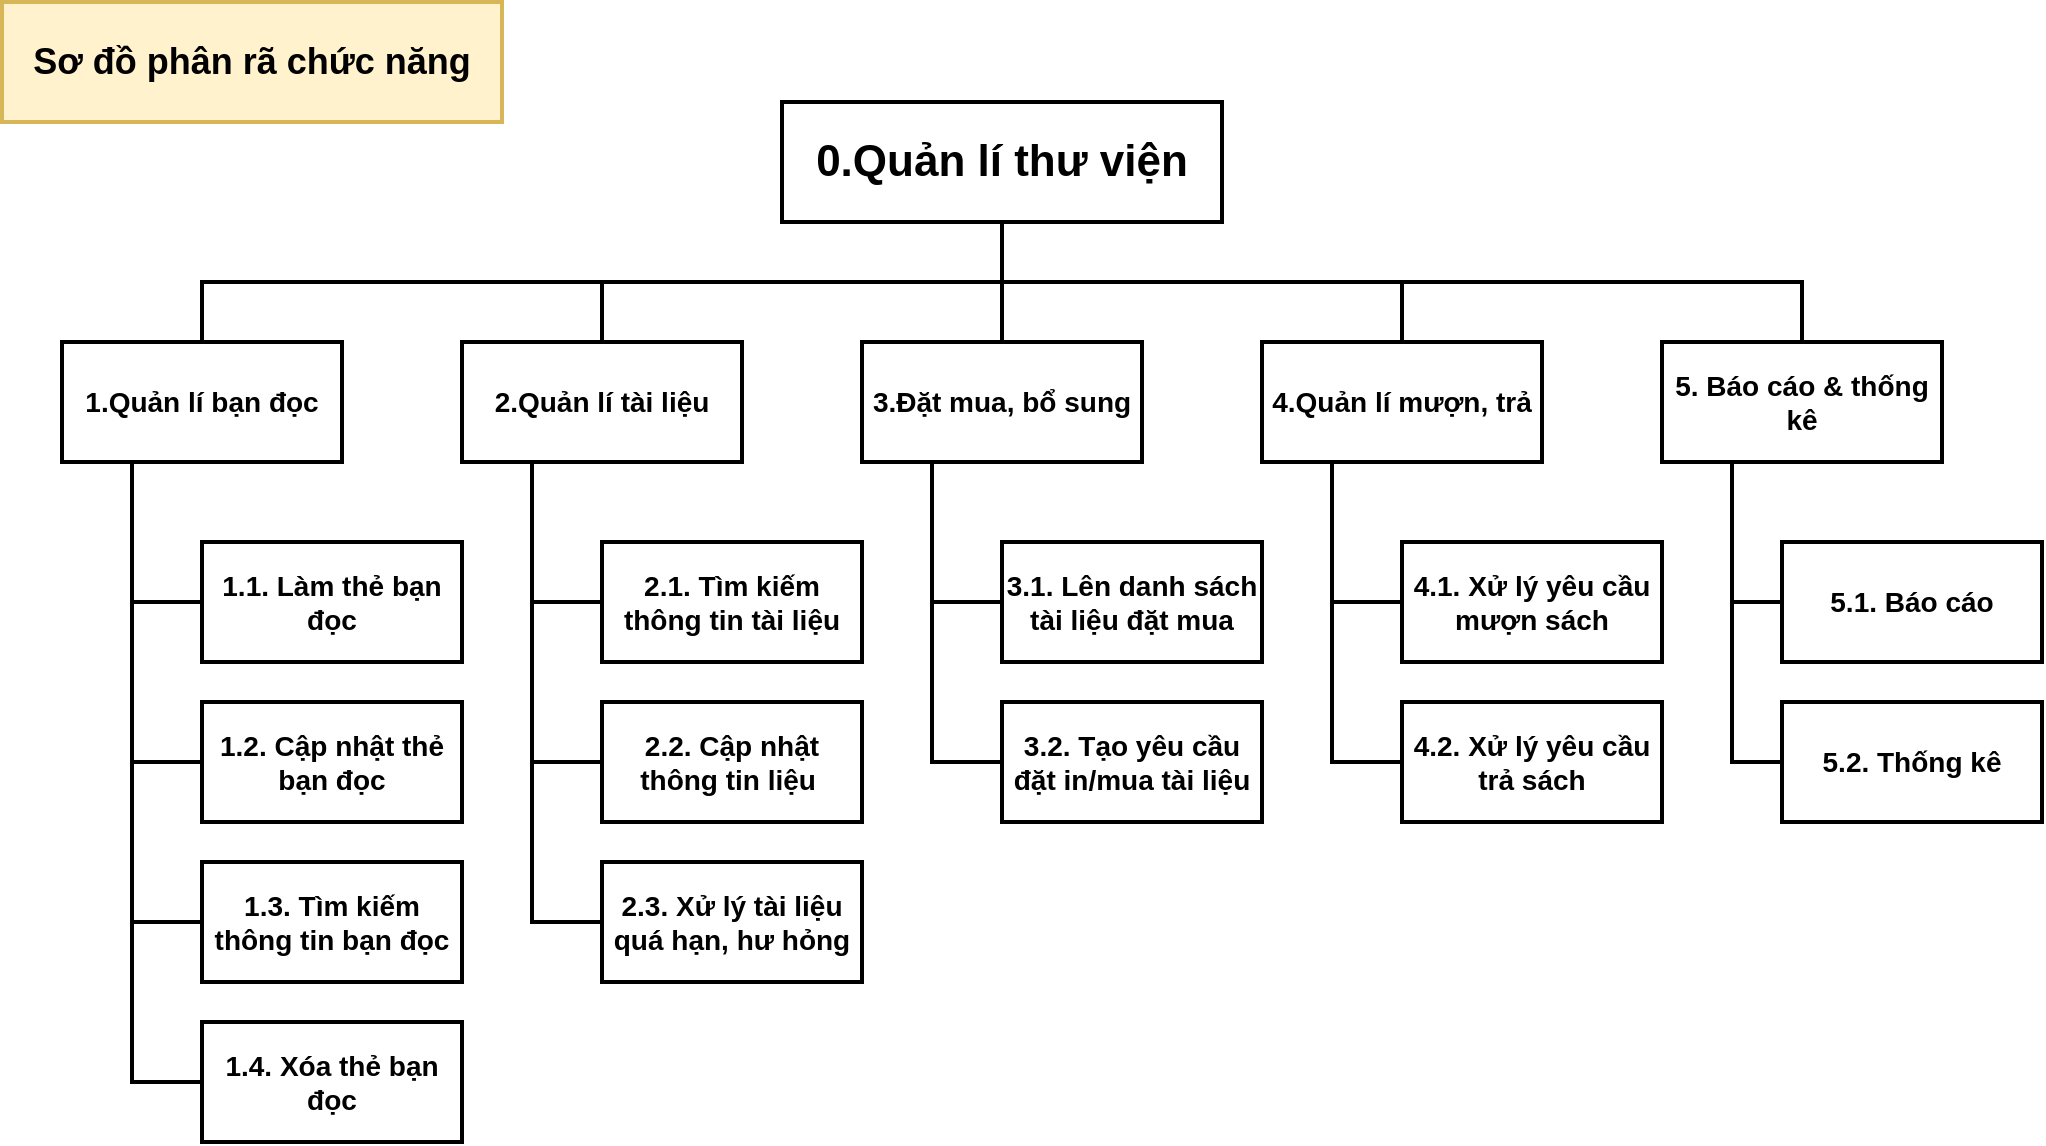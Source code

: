 <mxfile version="13.9.9" type="device" pages="9"><diagram id="s6-k1bLGGqkAa90soglh" name="Sơ đồ phân rã"><mxGraphModel dx="3580" dy="1235" grid="1" gridSize="10" guides="1" tooltips="1" connect="1" arrows="1" fold="1" page="1" pageScale="1" pageWidth="850" pageHeight="1100" math="0" shadow="0"><root><mxCell id="0"/><mxCell id="1" parent="0"/><mxCell id="2LRxBYUa4HLGyA5XWB1S-7" style="edgeStyle=orthogonalEdgeStyle;rounded=0;orthogonalLoop=1;jettySize=auto;html=1;exitX=0.5;exitY=1;exitDx=0;exitDy=0;entryX=0.5;entryY=0;entryDx=0;entryDy=0;endArrow=none;endFill=0;strokeWidth=2;fontSize=14;fontStyle=1" parent="1" source="eH42NlkMDmD0fnPD-nvj-3" target="eH42NlkMDmD0fnPD-nvj-4" edge="1"><mxGeometry relative="1" as="geometry"/></mxCell><mxCell id="2LRxBYUa4HLGyA5XWB1S-8" style="edgeStyle=orthogonalEdgeStyle;rounded=0;orthogonalLoop=1;jettySize=auto;html=1;exitX=0.5;exitY=1;exitDx=0;exitDy=0;entryX=0.5;entryY=0;entryDx=0;entryDy=0;endArrow=none;endFill=0;strokeWidth=2;fontSize=14;fontStyle=1" parent="1" source="eH42NlkMDmD0fnPD-nvj-3" target="eH42NlkMDmD0fnPD-nvj-5" edge="1"><mxGeometry relative="1" as="geometry"/></mxCell><mxCell id="R05zZ_T4z7s2_FvfKwaR-7" style="edgeStyle=orthogonalEdgeStyle;rounded=0;orthogonalLoop=1;jettySize=auto;html=1;exitX=0.5;exitY=1;exitDx=0;exitDy=0;endArrow=none;endFill=0;strokeWidth=2;fontSize=14;fontStyle=1" parent="1" source="eH42NlkMDmD0fnPD-nvj-3" target="IZfu4L4frQfdV_MURzKS-3" edge="1"><mxGeometry relative="1" as="geometry"/></mxCell><mxCell id="eH42NlkMDmD0fnPD-nvj-3" value="0.Quản lí thư viện" style="rounded=0;whiteSpace=wrap;html=1;strokeWidth=2;fontSize=22;fontStyle=1" parent="1" vertex="1"><mxGeometry x="-130" y="80" width="220" height="60" as="geometry"/></mxCell><mxCell id="2LRxBYUa4HLGyA5XWB1S-2" style="edgeStyle=orthogonalEdgeStyle;rounded=0;orthogonalLoop=1;jettySize=auto;html=1;exitX=0.25;exitY=1;exitDx=0;exitDy=0;entryX=0;entryY=0.5;entryDx=0;entryDy=0;endArrow=none;endFill=0;strokeWidth=2;fontSize=14;fontStyle=1" parent="1" source="eH42NlkMDmD0fnPD-nvj-4" target="Mqy7avAZqDb4o8IfDOWj-3" edge="1"><mxGeometry relative="1" as="geometry"/></mxCell><mxCell id="2LRxBYUa4HLGyA5XWB1S-4" style="edgeStyle=orthogonalEdgeStyle;rounded=0;orthogonalLoop=1;jettySize=auto;html=1;exitX=0.25;exitY=1;exitDx=0;exitDy=0;entryX=0;entryY=0.5;entryDx=0;entryDy=0;endArrow=none;endFill=0;strokeWidth=2;fontSize=14;fontStyle=1" parent="1" source="eH42NlkMDmD0fnPD-nvj-4" target="IZfu4L4frQfdV_MURzKS-5" edge="1"><mxGeometry relative="1" as="geometry"/></mxCell><mxCell id="2LRxBYUa4HLGyA5XWB1S-5" style="edgeStyle=orthogonalEdgeStyle;rounded=0;orthogonalLoop=1;jettySize=auto;html=1;exitX=0.25;exitY=1;exitDx=0;exitDy=0;entryX=0;entryY=0.5;entryDx=0;entryDy=0;endArrow=none;endFill=0;strokeWidth=2;fontSize=14;fontStyle=1" parent="1" source="eH42NlkMDmD0fnPD-nvj-4" target="IZfu4L4frQfdV_MURzKS-4" edge="1"><mxGeometry relative="1" as="geometry"/></mxCell><mxCell id="2LRxBYUa4HLGyA5XWB1S-6" style="edgeStyle=orthogonalEdgeStyle;rounded=0;orthogonalLoop=1;jettySize=auto;html=1;exitX=0.25;exitY=1;exitDx=0;exitDy=0;entryX=0;entryY=0.5;entryDx=0;entryDy=0;endArrow=none;endFill=0;strokeWidth=2;fontSize=14;fontStyle=1" parent="1" source="eH42NlkMDmD0fnPD-nvj-4" target="IZfu4L4frQfdV_MURzKS-6" edge="1"><mxGeometry relative="1" as="geometry"/></mxCell><mxCell id="eH42NlkMDmD0fnPD-nvj-4" value="1.Quản lí bạn đọc" style="rounded=0;whiteSpace=wrap;html=1;strokeWidth=2;fontSize=14;fontStyle=1" parent="1" vertex="1"><mxGeometry x="-490" y="200" width="140" height="60" as="geometry"/></mxCell><mxCell id="UrQwp-ciLvN0xUHqFF56-2" style="edgeStyle=orthogonalEdgeStyle;rounded=0;orthogonalLoop=1;jettySize=auto;html=1;exitX=0.25;exitY=1;exitDx=0;exitDy=0;entryX=0;entryY=0.5;entryDx=0;entryDy=0;strokeWidth=2;fontSize=18;endArrow=none;endFill=0;" parent="1" source="eH42NlkMDmD0fnPD-nvj-5" target="IZfu4L4frQfdV_MURzKS-9" edge="1"><mxGeometry relative="1" as="geometry"/></mxCell><mxCell id="eH42NlkMDmD0fnPD-nvj-5" value="4.Quản lí mượn, trả" style="rounded=0;whiteSpace=wrap;html=1;strokeWidth=2;fontSize=14;fontStyle=1" parent="1" vertex="1"><mxGeometry x="110" y="200" width="140" height="60" as="geometry"/></mxCell><mxCell id="2LRxBYUa4HLGyA5XWB1S-17" style="edgeStyle=orthogonalEdgeStyle;rounded=0;orthogonalLoop=1;jettySize=auto;html=1;exitX=0.25;exitY=1;exitDx=0;exitDy=0;entryX=0;entryY=0.5;entryDx=0;entryDy=0;endArrow=none;endFill=0;strokeWidth=2;fontSize=14;fontStyle=1" parent="1" source="UrQwp-ciLvN0xUHqFF56-4" target="IZfu4L4frQfdV_MURzKS-12" edge="1"><mxGeometry relative="1" as="geometry"><mxPoint x="-55" y="260" as="sourcePoint"/></mxGeometry></mxCell><mxCell id="R05zZ_T4z7s2_FvfKwaR-5" style="edgeStyle=orthogonalEdgeStyle;rounded=0;orthogonalLoop=1;jettySize=auto;html=1;exitX=0.25;exitY=1;exitDx=0;exitDy=0;entryX=0;entryY=0.5;entryDx=0;entryDy=0;endArrow=none;endFill=0;strokeWidth=2;fontSize=14;fontStyle=1" parent="1" source="UrQwp-ciLvN0xUHqFF56-10" target="UrQwp-ciLvN0xUHqFF56-11" edge="1"><mxGeometry relative="1" as="geometry"/></mxCell><mxCell id="R05zZ_T4z7s2_FvfKwaR-6" style="edgeStyle=orthogonalEdgeStyle;rounded=0;orthogonalLoop=1;jettySize=auto;html=1;exitX=0.25;exitY=1;exitDx=0;exitDy=0;entryX=0;entryY=0.5;entryDx=0;entryDy=0;endArrow=none;endFill=0;strokeWidth=2;fontSize=14;fontStyle=1" parent="1" source="UrQwp-ciLvN0xUHqFF56-10" target="IZfu4L4frQfdV_MURzKS-13" edge="1"><mxGeometry relative="1" as="geometry"/></mxCell><mxCell id="R05zZ_T4z7s2_FvfKwaR-2" style="edgeStyle=orthogonalEdgeStyle;rounded=0;orthogonalLoop=1;jettySize=auto;html=1;exitX=0.25;exitY=1;exitDx=0;exitDy=0;entryX=0;entryY=0.5;entryDx=0;entryDy=0;endArrow=none;endFill=0;strokeWidth=2;fontSize=14;fontStyle=1" parent="1" source="IZfu4L4frQfdV_MURzKS-3" target="IZfu4L4frQfdV_MURzKS-16" edge="1"><mxGeometry relative="1" as="geometry"/></mxCell><mxCell id="R05zZ_T4z7s2_FvfKwaR-3" style="edgeStyle=orthogonalEdgeStyle;rounded=0;orthogonalLoop=1;jettySize=auto;html=1;exitX=0.25;exitY=1;exitDx=0;exitDy=0;entryX=0;entryY=0.5;entryDx=0;entryDy=0;endArrow=none;endFill=0;strokeWidth=2;fontSize=14;fontStyle=1" parent="1" source="IZfu4L4frQfdV_MURzKS-3" target="IZfu4L4frQfdV_MURzKS-17" edge="1"><mxGeometry relative="1" as="geometry"/></mxCell><mxCell id="IZfu4L4frQfdV_MURzKS-3" value="5. Báo cáo &amp;amp; thống kê" style="rounded=0;whiteSpace=wrap;html=1;strokeWidth=2;fontSize=14;fontStyle=1" parent="1" vertex="1"><mxGeometry x="310" y="200" width="140" height="60" as="geometry"/></mxCell><mxCell id="IZfu4L4frQfdV_MURzKS-4" value="1.3. Tìm kiếm thông tin bạn đọc" style="rounded=0;whiteSpace=wrap;html=1;fontSize=14;fontStyle=1;strokeWidth=2;" parent="1" vertex="1"><mxGeometry x="-420" y="460" width="130" height="60" as="geometry"/></mxCell><mxCell id="IZfu4L4frQfdV_MURzKS-5" value="1.2. Cập nhật thẻ bạn đọc" style="rounded=0;whiteSpace=wrap;html=1;fontSize=14;fontStyle=1;strokeWidth=2;" parent="1" vertex="1"><mxGeometry x="-420" y="380" width="130" height="60" as="geometry"/></mxCell><mxCell id="IZfu4L4frQfdV_MURzKS-6" value="1.4. Xóa thẻ bạn đọc" style="rounded=0;whiteSpace=wrap;html=1;fontSize=14;fontStyle=1;strokeWidth=2;" parent="1" vertex="1"><mxGeometry x="-420" y="540" width="130" height="60" as="geometry"/></mxCell><mxCell id="IZfu4L4frQfdV_MURzKS-9" value="4.1. Xử lý yêu cầu mượn sách" style="rounded=0;whiteSpace=wrap;html=1;fontSize=14;fontStyle=1;strokeWidth=2;" parent="1" vertex="1"><mxGeometry x="180" y="300" width="130" height="60" as="geometry"/></mxCell><mxCell id="IZfu4L4frQfdV_MURzKS-12" value="2.3. Xử lý tài liệu quá hạn, hư hỏng" style="rounded=0;whiteSpace=wrap;html=1;fontSize=14;fontStyle=1;strokeWidth=2;" parent="1" vertex="1"><mxGeometry x="-220" y="460" width="130" height="60" as="geometry"/></mxCell><mxCell id="IZfu4L4frQfdV_MURzKS-13" value="3.2. Tạo yêu cầu đặt in/mua tài liệu" style="rounded=0;whiteSpace=wrap;html=1;fontSize=14;fontStyle=1;strokeWidth=2;" parent="1" vertex="1"><mxGeometry x="-20" y="380" width="130" height="60" as="geometry"/></mxCell><mxCell id="IZfu4L4frQfdV_MURzKS-16" value="5.1. Báo cáo" style="rounded=0;whiteSpace=wrap;html=1;fontSize=14;fontStyle=1;strokeWidth=2;" parent="1" vertex="1"><mxGeometry x="370" y="300" width="130" height="60" as="geometry"/></mxCell><mxCell id="IZfu4L4frQfdV_MURzKS-17" value="5.2. Thống kê" style="rounded=0;whiteSpace=wrap;html=1;fontSize=14;fontStyle=1;strokeWidth=2;" parent="1" vertex="1"><mxGeometry x="370" y="380" width="130" height="60" as="geometry"/></mxCell><mxCell id="IZfu4L4frQfdV_MURzKS-101" value="&lt;font style=&quot;font-size: 18px;&quot;&gt;Sơ đồ phân rã chức năng&lt;/font&gt;" style="text;html=1;strokeColor=#D6B656;fillColor=#fff2cc;align=center;verticalAlign=middle;whiteSpace=wrap;rounded=0;fontSize=18;fontStyle=1;strokeWidth=2;" parent="1" vertex="1"><mxGeometry x="-520" y="30" width="250" height="60" as="geometry"/></mxCell><mxCell id="Mqy7avAZqDb4o8IfDOWj-3" value="1.1. Làm thẻ bạn đọc" style="rounded=0;whiteSpace=wrap;html=1;fontSize=14;fontStyle=1;strokeWidth=2;" parent="1" vertex="1"><mxGeometry x="-420" y="300" width="130" height="60" as="geometry"/></mxCell><mxCell id="UrQwp-ciLvN0xUHqFF56-3" style="edgeStyle=orthogonalEdgeStyle;rounded=0;orthogonalLoop=1;jettySize=auto;html=1;exitX=0;exitY=0.5;exitDx=0;exitDy=0;entryX=0.25;entryY=1;entryDx=0;entryDy=0;strokeWidth=2;fontSize=18;endArrow=none;endFill=0;" parent="1" source="Mqy7avAZqDb4o8IfDOWj-13" target="eH42NlkMDmD0fnPD-nvj-5" edge="1"><mxGeometry relative="1" as="geometry"/></mxCell><mxCell id="Mqy7avAZqDb4o8IfDOWj-13" value="4.2. Xử lý yêu cầu &lt;br&gt;trả sách" style="rounded=0;whiteSpace=wrap;html=1;strokeWidth=2;fontSize=14;fontStyle=1" parent="1" vertex="1"><mxGeometry x="180" y="380" width="130" height="60" as="geometry"/></mxCell><mxCell id="Htk1seHHsY3_RdSqs_22-21" value="" style="endArrow=none;html=1;rounded=0;strokeWidth=2;fontSize=14;fontStyle=1" parent="1" edge="1"><mxGeometry width="50" height="50" relative="1" as="geometry"><mxPoint x="-500" y="430" as="sourcePoint"/><mxPoint x="-500" y="430" as="targetPoint"/></mxGeometry></mxCell><mxCell id="UrQwp-ciLvN0xUHqFF56-9" style="edgeStyle=orthogonalEdgeStyle;rounded=0;orthogonalLoop=1;jettySize=auto;html=1;exitX=0.5;exitY=0;exitDx=0;exitDy=0;entryX=0.5;entryY=1;entryDx=0;entryDy=0;strokeWidth=2;fontSize=18;endArrow=none;endFill=0;" parent="1" source="UrQwp-ciLvN0xUHqFF56-4" target="eH42NlkMDmD0fnPD-nvj-3" edge="1"><mxGeometry relative="1" as="geometry"/></mxCell><mxCell id="UrQwp-ciLvN0xUHqFF56-4" value="2.Quản lí tài liệu" style="rounded=0;whiteSpace=wrap;html=1;strokeWidth=2;fontSize=14;fontStyle=1" parent="1" vertex="1"><mxGeometry x="-290" y="200" width="140" height="60" as="geometry"/></mxCell><mxCell id="UrQwp-ciLvN0xUHqFF56-8" style="edgeStyle=orthogonalEdgeStyle;rounded=0;orthogonalLoop=1;jettySize=auto;html=1;exitX=0;exitY=0.5;exitDx=0;exitDy=0;strokeWidth=2;fontSize=18;endArrow=none;endFill=0;entryX=0.25;entryY=1;entryDx=0;entryDy=0;" parent="1" source="UrQwp-ciLvN0xUHqFF56-5" target="UrQwp-ciLvN0xUHqFF56-4" edge="1"><mxGeometry relative="1" as="geometry"><mxPoint x="-240" y="270" as="targetPoint"/></mxGeometry></mxCell><mxCell id="UrQwp-ciLvN0xUHqFF56-5" value="2.1. Tìm kiếm thông tin tài liệu" style="rounded=0;whiteSpace=wrap;html=1;fontSize=14;fontStyle=1;strokeWidth=2;" parent="1" vertex="1"><mxGeometry x="-220" y="300" width="130" height="60" as="geometry"/></mxCell><mxCell id="UrQwp-ciLvN0xUHqFF56-7" style="edgeStyle=orthogonalEdgeStyle;rounded=0;orthogonalLoop=1;jettySize=auto;html=1;exitX=0;exitY=0.5;exitDx=0;exitDy=0;entryX=0.25;entryY=1;entryDx=0;entryDy=0;strokeWidth=2;fontSize=18;endArrow=none;endFill=0;" parent="1" source="UrQwp-ciLvN0xUHqFF56-6" target="UrQwp-ciLvN0xUHqFF56-4" edge="1"><mxGeometry relative="1" as="geometry"/></mxCell><mxCell id="UrQwp-ciLvN0xUHqFF56-6" value="2.2. Cập nhật thông tin liệu&amp;nbsp;" style="rounded=0;whiteSpace=wrap;html=1;fontSize=14;fontStyle=1;strokeWidth=2;" parent="1" vertex="1"><mxGeometry x="-220" y="380" width="130" height="60" as="geometry"/></mxCell><mxCell id="UrQwp-ciLvN0xUHqFF56-12" style="rounded=0;orthogonalLoop=1;jettySize=auto;html=1;exitX=0.5;exitY=0;exitDx=0;exitDy=0;strokeWidth=2;fontSize=18;endArrow=none;endFill=0;edgeStyle=orthogonalEdgeStyle;entryX=0.5;entryY=1;entryDx=0;entryDy=0;" parent="1" source="UrQwp-ciLvN0xUHqFF56-10" target="eH42NlkMDmD0fnPD-nvj-3" edge="1"><mxGeometry relative="1" as="geometry"><mxPoint x="20" y="170" as="targetPoint"/></mxGeometry></mxCell><mxCell id="UrQwp-ciLvN0xUHqFF56-10" value="3.Đặt mua, bổ sung" style="rounded=0;whiteSpace=wrap;html=1;strokeWidth=2;fontSize=14;fontStyle=1" parent="1" vertex="1"><mxGeometry x="-90" y="200" width="140" height="60" as="geometry"/></mxCell><mxCell id="UrQwp-ciLvN0xUHqFF56-11" value="3.1. Lên danh sách tài liệu đặt mua" style="rounded=0;whiteSpace=wrap;html=1;fontSize=14;fontStyle=1;strokeWidth=2;" parent="1" vertex="1"><mxGeometry x="-20" y="300" width="130" height="60" as="geometry"/></mxCell></root></mxGraphModel></diagram><diagram id="wxSU98y9X-szv5ByDeC8" name="Sơ đồ mức ngữ cảnh"><mxGraphModel dx="1042" dy="556" grid="1" gridSize="10" guides="1" tooltips="1" connect="1" arrows="1" fold="1" page="1" pageScale="1" pageWidth="850" pageHeight="1100" math="0" shadow="0"><root><mxCell id="0"/><mxCell id="1" parent="0"/><mxCell id="Xz7hQuKnPwT4KAjlkhyk-2" style="rounded=1;orthogonalLoop=1;jettySize=auto;html=1;exitX=0;exitY=0;exitDx=0;exitDy=0;entryX=1;entryY=0;entryDx=0;entryDy=0;" parent="1" source="gDGxqjxCxiRe468whVoy-1" target="gDGxqjxCxiRe468whVoy-7" edge="1"><mxGeometry relative="1" as="geometry"><Array as="points"><mxPoint x="349.99" y="210"/><mxPoint x="209.99" y="210"/></Array></mxGeometry></mxCell><mxCell id="gDGxqjxCxiRe468whVoy-1" value="Hệ thống quản lí thư viện" style="ellipse;whiteSpace=wrap;html=1;strokeWidth=2;fontSize=14;fontStyle=1" parent="1" vertex="1"><mxGeometry x="346.24" y="240" width="130" height="100" as="geometry"/></mxCell><mxCell id="gDGxqjxCxiRe468whVoy-2" value="Nhà cung cấp sách" style="rounded=0;whiteSpace=wrap;html=1;strokeWidth=2;fontSize=14;fontStyle=1" parent="1" vertex="1"><mxGeometry x="650.62" y="260" width="160" height="65" as="geometry"/></mxCell><mxCell id="gDGxqjxCxiRe468whVoy-3" value="&lt;font style=&quot;font-size: 12px;&quot;&gt;Hàng + phiếu giao hàng&lt;/font&gt;" style="text;html=1;strokeColor=none;fillColor=none;align=center;verticalAlign=middle;whiteSpace=wrap;rounded=0;fontSize=6;" parent="1" vertex="1"><mxGeometry x="505.62" y="140" width="145" height="20" as="geometry"/></mxCell><mxCell id="gDGxqjxCxiRe468whVoy-4" value="&lt;font style=&quot;font-size: 12px&quot;&gt;Phiếu thanh toán hóa đơn&lt;/font&gt;" style="text;html=1;strokeColor=none;fillColor=none;align=center;verticalAlign=middle;whiteSpace=wrap;rounded=0;fontSize=10;" parent="1" vertex="1"><mxGeometry x="505.62" y="190" width="167.81" height="20" as="geometry"/></mxCell><mxCell id="gDGxqjxCxiRe468whVoy-5" value="&lt;font style=&quot;font-size: 12px;&quot;&gt;Khiếu nại&lt;/font&gt;" style="text;html=1;strokeColor=none;fillColor=none;align=center;verticalAlign=middle;whiteSpace=wrap;rounded=0;fontSize=10;rotation=0;" parent="1" vertex="1"><mxGeometry x="544.52" y="330" width="90" height="20" as="geometry"/></mxCell><mxCell id="gDGxqjxCxiRe468whVoy-6" value="&lt;span style=&quot;font-size: 12px&quot;&gt;Phiếu trả lời khiếu nại&lt;/span&gt;" style="text;html=1;strokeColor=none;fillColor=none;align=center;verticalAlign=middle;whiteSpace=wrap;rounded=0;fontSize=10;" parent="1" vertex="1"><mxGeometry x="524.05" y="370" width="130.94" height="20" as="geometry"/></mxCell><mxCell id="Xz7hQuKnPwT4KAjlkhyk-3" style="rounded=1;orthogonalLoop=1;jettySize=auto;html=1;exitX=0.75;exitY=0;exitDx=0;exitDy=0;entryX=0.311;entryY=0.033;entryDx=0;entryDy=0;entryPerimeter=0;" parent="1" source="gDGxqjxCxiRe468whVoy-7" target="gDGxqjxCxiRe468whVoy-1" edge="1"><mxGeometry relative="1" as="geometry"><Array as="points"><mxPoint x="179.99" y="180"/><mxPoint x="369.99" y="180"/></Array></mxGeometry></mxCell><mxCell id="4exUUdoXq1-NlB8ioIcp-1" style="rounded=1;orthogonalLoop=1;jettySize=auto;html=1;exitX=0.5;exitY=1;exitDx=0;exitDy=0;elbow=vertical;entryX=0.349;entryY=0.986;entryDx=0;entryDy=0;entryPerimeter=0;" parent="1" source="gDGxqjxCxiRe468whVoy-7" target="gDGxqjxCxiRe468whVoy-1" edge="1"><mxGeometry relative="1" as="geometry"><mxPoint x="389.99" y="360" as="targetPoint"/><Array as="points"><mxPoint x="129.99" y="420"/><mxPoint x="369.99" y="420"/></Array></mxGeometry></mxCell><mxCell id="gDGxqjxCxiRe468whVoy-7" value="&lt;font style=&quot;font-size: 14px;&quot;&gt;Bạn đọc&lt;/font&gt;" style="rounded=0;whiteSpace=wrap;html=1;fontSize=14;strokeWidth=2;fontStyle=1" parent="1" vertex="1"><mxGeometry x="40.0" y="257.5" width="160" height="65" as="geometry"/></mxCell><mxCell id="gDGxqjxCxiRe468whVoy-8" value="&lt;font style=&quot;font-size: 12px&quot;&gt;Phiếu xác nhận trả sách&lt;/font&gt;" style="text;html=1;strokeColor=none;fillColor=none;align=center;verticalAlign=middle;whiteSpace=wrap;rounded=0;fontSize=10;" parent="1" vertex="1"><mxGeometry x="209.99" y="190" width="140" height="20" as="geometry"/></mxCell><mxCell id="gDGxqjxCxiRe468whVoy-9" value="&lt;font style=&quot;font-size: 12px;&quot;&gt;Yêu cầu trả sách&lt;/font&gt;" style="text;html=1;strokeColor=none;fillColor=none;align=center;verticalAlign=middle;whiteSpace=wrap;rounded=0;fontSize=10;" parent="1" vertex="1"><mxGeometry x="194.99" y="160" width="140" height="20" as="geometry"/></mxCell><mxCell id="gDGxqjxCxiRe468whVoy-10" value="&lt;font style=&quot;font-size: 12px;&quot;&gt;Phiếu yêu cầu cập nhật bổ sung tài liệu&lt;/font&gt;" style="text;html=1;strokeColor=none;fillColor=none;align=center;verticalAlign=middle;whiteSpace=wrap;rounded=0;fontSize=10;" parent="1" vertex="1"><mxGeometry x="139.99" y="400" width="220" height="20" as="geometry"/></mxCell><mxCell id="gDGxqjxCxiRe468whVoy-11" value="&lt;font style=&quot;font-size: 12px;&quot;&gt;Yêu cầu mượn sách&lt;/font&gt;" style="text;html=1;strokeColor=none;fillColor=none;align=center;verticalAlign=middle;whiteSpace=wrap;rounded=0;fontSize=10;" parent="1" vertex="1"><mxGeometry x="194.99" y="100" width="130" height="20" as="geometry"/></mxCell><mxCell id="gDGxqjxCxiRe468whVoy-12" value="&lt;font style=&quot;font-size: 12px;&quot;&gt;Sách + phiếu mượn sách&lt;/font&gt;" style="text;html=1;strokeColor=none;fillColor=none;align=center;verticalAlign=middle;whiteSpace=wrap;rounded=0;fontSize=10;" parent="1" vertex="1"><mxGeometry x="192.49" y="130" width="145" height="20" as="geometry"/></mxCell><mxCell id="gDGxqjxCxiRe468whVoy-13" value="&lt;font style=&quot;font-size: 12px;&quot;&gt;Hóa đơn yêu cầu đền sách&lt;/font&gt;" style="text;html=1;strokeColor=none;fillColor=none;align=center;verticalAlign=middle;whiteSpace=wrap;rounded=0;fontSize=10;" parent="1" vertex="1"><mxGeometry x="172.49" y="460" width="155" height="20" as="geometry"/></mxCell><mxCell id="gDGxqjxCxiRe468whVoy-14" value="&lt;font style=&quot;font-size: 12px;&quot;&gt;Khiếu nại về tình trạng sách&lt;/font&gt;" style="text;html=1;strokeColor=none;fillColor=none;align=center;verticalAlign=middle;whiteSpace=wrap;rounded=0;fontSize=10;" parent="1" vertex="1"><mxGeometry x="180" y="340" width="167.49" height="20" as="geometry"/></mxCell><mxCell id="gDGxqjxCxiRe468whVoy-15" value="Sơ đồ luồng dữ liệu mức ngữ cảnh" style="text;html=1;strokeColor=#d79b00;fillColor=#ffe6cc;align=center;verticalAlign=middle;whiteSpace=wrap;rounded=0;fontSize=18;" parent="1" vertex="1"><mxGeometry x="40" y="40" width="290" height="30" as="geometry"/></mxCell><mxCell id="gDGxqjxCxiRe468whVoy-17" value="" style="endArrow=classic;html=1;exitX=0.25;exitY=0;exitDx=0;exitDy=0;endFill=1;entryX=0.6;entryY=-0.004;entryDx=0;entryDy=0;entryPerimeter=0;" parent="1" source="gDGxqjxCxiRe468whVoy-7" target="gDGxqjxCxiRe468whVoy-1" edge="1"><mxGeometry width="50" height="50" relative="1" as="geometry"><mxPoint x="143.42" y="260" as="sourcePoint"/><mxPoint x="419.99" y="210" as="targetPoint"/><Array as="points"><mxPoint x="119.99" y="120"/><mxPoint x="399.99" y="120"/></Array></mxGeometry></mxCell><mxCell id="gDGxqjxCxiRe468whVoy-24" value="" style="endArrow=none;html=1;entryX=0.462;entryY=0;entryDx=0;entryDy=0;endFill=0;startArrow=classic;startFill=1;exitX=0.5;exitY=0;exitDx=0;exitDy=0;entryPerimeter=0;" parent="1" source="gDGxqjxCxiRe468whVoy-7" target="gDGxqjxCxiRe468whVoy-1" edge="1"><mxGeometry width="50" height="50" relative="1" as="geometry"><mxPoint x="394.99" y="130" as="sourcePoint"/><mxPoint x="414.99" y="230" as="targetPoint"/><Array as="points"><mxPoint x="149.99" y="150"/><mxPoint x="379.99" y="150"/></Array></mxGeometry></mxCell><mxCell id="gDGxqjxCxiRe468whVoy-30" value="" style="endArrow=classic;html=1;entryX=0.085;entryY=0.795;entryDx=0;entryDy=0;exitX=0.75;exitY=1;exitDx=0;exitDy=0;entryPerimeter=0;" parent="1" source="gDGxqjxCxiRe468whVoy-7" target="gDGxqjxCxiRe468whVoy-1" edge="1"><mxGeometry width="50" height="50" relative="1" as="geometry"><mxPoint x="364.99" y="350" as="sourcePoint"/><mxPoint x="404.99" y="280" as="targetPoint"/><Array as="points"><mxPoint x="169.99" y="360"/><mxPoint x="349.99" y="360"/></Array></mxGeometry></mxCell><mxCell id="gDGxqjxCxiRe468whVoy-33" value="" style="endArrow=classic;html=1;entryX=0.61;entryY=1.013;entryDx=0;entryDy=0;entryPerimeter=0;exitX=0.22;exitY=0.914;exitDx=0;exitDy=0;exitPerimeter=0;" parent="1" source="gDGxqjxCxiRe468whVoy-1" target="gDGxqjxCxiRe468whVoy-7" edge="1"><mxGeometry width="50" height="50" relative="1" as="geometry"><mxPoint x="119.76" y="377.5" as="sourcePoint"/><mxPoint x="129.99" y="350" as="targetPoint"/><Array as="points"><mxPoint x="359.99" y="390"/><mxPoint x="149.99" y="390"/></Array></mxGeometry></mxCell><mxCell id="gDGxqjxCxiRe468whVoy-34" value="Phản hồi" style="text;html=1;strokeColor=none;fillColor=none;align=center;verticalAlign=middle;whiteSpace=wrap;rounded=0;" parent="1" vertex="1"><mxGeometry x="214.05" y="370" width="91.88" height="20" as="geometry"/></mxCell><mxCell id="gDGxqjxCxiRe468whVoy-38" value="Thông báo xác nhận đã bổ sung tài liệu" style="text;html=1;strokeColor=none;fillColor=none;align=center;verticalAlign=middle;whiteSpace=wrap;rounded=0;" parent="1" vertex="1"><mxGeometry x="133.74" y="430" width="216.25" height="20" as="geometry"/></mxCell><mxCell id="gDGxqjxCxiRe468whVoy-41" value="" style="endArrow=classic;html=1;entryX=0.313;entryY=1.013;entryDx=0;entryDy=0;entryPerimeter=0;exitX=0.5;exitY=1;exitDx=0;exitDy=0;" parent="1" source="gDGxqjxCxiRe468whVoy-1" target="gDGxqjxCxiRe468whVoy-7" edge="1"><mxGeometry width="50" height="50" relative="1" as="geometry"><mxPoint x="429.99" y="360" as="sourcePoint"/><mxPoint x="80.99" y="323" as="targetPoint"/><Array as="points"><mxPoint x="379.99" y="450"/><mxPoint x="109.99" y="450"/></Array></mxGeometry></mxCell><mxCell id="gDGxqjxCxiRe468whVoy-44" value="" style="endArrow=classic;html=1;exitX=0.638;exitY=0.981;exitDx=0;exitDy=0;exitPerimeter=0;entryX=0.144;entryY=1.013;entryDx=0;entryDy=0;entryPerimeter=0;" parent="1" source="gDGxqjxCxiRe468whVoy-1" target="gDGxqjxCxiRe468whVoy-7" edge="1"><mxGeometry width="50" height="50" relative="1" as="geometry"><mxPoint x="64.99" y="520" as="sourcePoint"/><mxPoint x="49.99" y="330" as="targetPoint"/><Array as="points"><mxPoint x="399.99" y="480"/><mxPoint x="89.99" y="480"/></Array></mxGeometry></mxCell><mxCell id="gDGxqjxCxiRe468whVoy-45" value="" style="endArrow=classic;html=1;exitX=0.732;exitY=0.068;exitDx=0;exitDy=0;entryX=0.75;entryY=0;entryDx=0;entryDy=0;exitPerimeter=0;" parent="1" source="gDGxqjxCxiRe468whVoy-1" target="gDGxqjxCxiRe468whVoy-2" edge="1"><mxGeometry width="50" height="50" relative="1" as="geometry"><mxPoint x="354.99" y="290" as="sourcePoint"/><mxPoint x="524.99" y="230" as="targetPoint"/><Array as="points"><mxPoint x="469.99" y="120"/><mxPoint x="709.99" y="120"/></Array></mxGeometry></mxCell><mxCell id="gDGxqjxCxiRe468whVoy-46" value="Danh sách tài liệu bổ sung" style="text;html=1;strokeColor=none;fillColor=none;align=center;verticalAlign=middle;whiteSpace=wrap;rounded=0;" parent="1" vertex="1"><mxGeometry x="505.62" y="100" width="151.25" height="20" as="geometry"/></mxCell><mxCell id="gDGxqjxCxiRe468whVoy-47" value="" style="endArrow=classic;html=1;exitX=0.5;exitY=0;exitDx=0;exitDy=0;entryX=0.865;entryY=0.171;entryDx=0;entryDy=0;entryPerimeter=0;" parent="1" source="gDGxqjxCxiRe468whVoy-2" target="gDGxqjxCxiRe468whVoy-1" edge="1"><mxGeometry width="50" height="50" relative="1" as="geometry"><mxPoint x="354.99" y="260" as="sourcePoint"/><mxPoint x="404.99" y="210" as="targetPoint"/><Array as="points"><mxPoint x="689.99" y="160"/><mxPoint x="489.99" y="160"/></Array></mxGeometry></mxCell><mxCell id="gDGxqjxCxiRe468whVoy-48" value="" style="endArrow=classic;html=1;exitX=0.974;exitY=0.314;exitDx=0;exitDy=0;entryX=0.25;entryY=0;entryDx=0;entryDy=0;exitPerimeter=0;" parent="1" source="gDGxqjxCxiRe468whVoy-1" target="gDGxqjxCxiRe468whVoy-2" edge="1"><mxGeometry width="50" height="50" relative="1" as="geometry"><mxPoint x="354.99" y="240" as="sourcePoint"/><mxPoint x="629.99" y="250" as="targetPoint"/><Array as="points"><mxPoint x="504.99" y="210"/><mxPoint x="679.99" y="210"/></Array></mxGeometry></mxCell><mxCell id="gDGxqjxCxiRe468whVoy-49" value="" style="endArrow=classic;html=1;exitX=0.97;exitY=0.7;exitDx=0;exitDy=0;exitPerimeter=0;entryX=0.25;entryY=1;entryDx=0;entryDy=0;" parent="1" source="gDGxqjxCxiRe468whVoy-1" target="gDGxqjxCxiRe468whVoy-2" edge="1"><mxGeometry width="50" height="50" relative="1" as="geometry"><mxPoint x="354.99" y="340" as="sourcePoint"/><mxPoint x="669.99" y="330" as="targetPoint"/><Array as="points"><mxPoint x="514.99" y="350"/><mxPoint x="649.99" y="350"/></Array></mxGeometry></mxCell><mxCell id="gDGxqjxCxiRe468whVoy-50" value="" style="endArrow=classic;html=1;exitX=0.5;exitY=1;exitDx=0;exitDy=0;entryX=1;entryY=1;entryDx=0;entryDy=0;" parent="1" source="gDGxqjxCxiRe468whVoy-2" target="gDGxqjxCxiRe468whVoy-1" edge="1"><mxGeometry width="50" height="50" relative="1" as="geometry"><mxPoint x="354.99" y="340" as="sourcePoint"/><mxPoint x="449.99" y="370" as="targetPoint"/><Array as="points"><mxPoint x="669.99" y="390"/><mxPoint x="489.99" y="390"/></Array></mxGeometry></mxCell></root></mxGraphModel></diagram><diagram id="4WyoodIKiOpUC5D8l8Xt" name="Sơ đồ mức đỉnh"><mxGraphModel dx="1892" dy="-544" grid="1" gridSize="10" guides="1" tooltips="1" connect="1" arrows="1" fold="1" page="1" pageScale="1" pageWidth="850" pageHeight="1100" math="0" shadow="0"><root><mxCell id="0"/><mxCell id="1" parent="0"/><mxCell id="DJXeT4maxVc762ai1995-1" value="&lt;font style=&quot;font-size: 18px&quot;&gt;Sơ đồ luồng dữ liệu mức đỉnh&lt;/font&gt;" style="text;html=1;strokeColor=#d6b656;fillColor=#fff2cc;align=center;verticalAlign=middle;whiteSpace=wrap;rounded=0;fontStyle=0" parent="1" vertex="1"><mxGeometry x="-762.5" y="1165" width="245" height="30" as="geometry"/></mxCell><mxCell id="DJXeT4maxVc762ai1995-2" value="&lt;font style=&quot;font-size: 14px;&quot;&gt;4. Đặt mua&lt;br&gt;&amp;nbsp;bổ sung&lt;/font&gt;" style="ellipse;whiteSpace=wrap;html=1;labelBackgroundColor=#FFFFFF;fontSize=14;strokeWidth=2;fontStyle=1" parent="1" vertex="1"><mxGeometry x="-382.5" y="1305" width="120" height="80" as="geometry"/></mxCell><mxCell id="DJXeT4maxVc762ai1995-3" value="Nhà cung cấp sách" style="rounded=0;whiteSpace=wrap;html=1;labelBackgroundColor=#FFFFFF;fontSize=12;fontStyle=1;strokeWidth=2;" parent="1" vertex="1"><mxGeometry x="-90.31" y="1235" width="140" height="55" as="geometry"/></mxCell><mxCell id="DJXeT4maxVc762ai1995-4" value="" style="endArrow=classic;html=1;rounded=0;fontSize=12;exitX=0;exitY=0;exitDx=0;exitDy=0;fontStyle=0;entryX=0.604;entryY=0.008;entryDx=0;entryDy=0;entryPerimeter=0;" parent="1" source="DJXeT4maxVc762ai1995-3" target="DJXeT4maxVc762ai1995-2" edge="1"><mxGeometry width="50" height="50" relative="1" as="geometry"><mxPoint x="-85.5" y="1235" as="sourcePoint"/><mxPoint x="-310" y="1300" as="targetPoint"/><Array as="points"><mxPoint x="-117.5" y="1235"/><mxPoint x="-197.5" y="1235"/><mxPoint x="-300.5" y="1235"/></Array></mxGeometry></mxCell><mxCell id="DJXeT4maxVc762ai1995-5" value="&lt;font style=&quot;font-size: 12px&quot;&gt;Hàng +Phiếu giao hàng&lt;/font&gt;" style="text;html=1;strokeColor=none;fillColor=none;align=center;verticalAlign=middle;whiteSpace=wrap;rounded=0;labelBackgroundColor=#FFFFFF;fontSize=12;fontStyle=0" parent="1" vertex="1"><mxGeometry x="-255.31" y="1205" width="137.81" height="30" as="geometry"/></mxCell><mxCell id="DJXeT4maxVc762ai1995-6" value="" style="endArrow=classic;html=1;rounded=0;fontSize=10;entryX=0;entryY=0.75;entryDx=0;entryDy=0;exitX=0.652;exitY=0.015;exitDx=0;exitDy=0;exitPerimeter=0;fontStyle=0" parent="1" source="DJXeT4maxVc762ai1995-2" target="DJXeT4maxVc762ai1995-3" edge="1"><mxGeometry width="50" height="50" relative="1" as="geometry"><mxPoint x="-220.31" y="1325" as="sourcePoint"/><mxPoint x="-170.31" y="1275" as="targetPoint"/><Array as="points"><mxPoint x="-292.31" y="1275"/></Array></mxGeometry></mxCell><mxCell id="DJXeT4maxVc762ai1995-7" value="&lt;font style=&quot;font-size: 12px&quot;&gt;Phiếu thanh toán hóa đơn&lt;/font&gt;" style="text;html=1;strokeColor=none;fillColor=none;align=center;verticalAlign=middle;whiteSpace=wrap;rounded=0;labelBackgroundColor=#FFFFFF;fontSize=10;fontStyle=0" parent="1" vertex="1"><mxGeometry x="-262.5" y="1245" width="147.81" height="30" as="geometry"/></mxCell><mxCell id="DJXeT4maxVc762ai1995-8" value="" style="endArrow=classic;html=1;rounded=0;fontSize=10;fontStyle=0;entryX=0.123;entryY=1.004;entryDx=0;entryDy=0;entryPerimeter=0;" parent="1" source="DJXeT4maxVc762ai1995-2" target="DJXeT4maxVc762ai1995-3" edge="1"><mxGeometry width="50" height="50" relative="1" as="geometry"><mxPoint x="-125.31" y="1335" as="sourcePoint"/><mxPoint x="-75.31" y="1285" as="targetPoint"/><Array as="points"><mxPoint x="-73" y="1355"/></Array></mxGeometry></mxCell><mxCell id="DJXeT4maxVc762ai1995-9" value="&lt;font style=&quot;font-size: 12px&quot;&gt;Khiếu nại&lt;/font&gt;" style="text;html=1;strokeColor=none;fillColor=none;align=center;verticalAlign=middle;whiteSpace=wrap;rounded=0;labelBackgroundColor=#FFFFFF;fontSize=10;fontStyle=0" parent="1" vertex="1"><mxGeometry x="-238.44" y="1325" width="120" height="30" as="geometry"/></mxCell><mxCell id="DJXeT4maxVc762ai1995-10" value="" style="endArrow=classic;html=1;rounded=0;fontSize=10;entryX=1;entryY=1;entryDx=0;entryDy=0;exitX=0.354;exitY=1.004;exitDx=0;exitDy=0;exitPerimeter=0;fontStyle=0" parent="1" source="DJXeT4maxVc762ai1995-3" target="DJXeT4maxVc762ai1995-2" edge="1"><mxGeometry width="50" height="50" relative="1" as="geometry"><mxPoint x="-245.31" y="1435" as="sourcePoint"/><mxPoint x="-195.31" y="1385" as="targetPoint"/><Array as="points"><mxPoint x="-40" y="1385"/><mxPoint x="-155.31" y="1385"/></Array></mxGeometry></mxCell><mxCell id="DJXeT4maxVc762ai1995-11" value="&lt;font style=&quot;font-size: 12px&quot;&gt;Phiếu trả lời khiếu nại&lt;/font&gt;" style="text;html=1;strokeColor=none;fillColor=none;align=center;verticalAlign=middle;whiteSpace=wrap;rounded=0;labelBackgroundColor=#FFFFFF;fontSize=10;fontStyle=0" parent="1" vertex="1"><mxGeometry x="-238.44" y="1355" width="162.81" height="30" as="geometry"/></mxCell><mxCell id="DJXeT4maxVc762ai1995-12" value="&lt;span style=&quot;font-size: 14px;&quot;&gt;5. Báo cáo,&lt;br style=&quot;font-size: 14px;&quot;&gt;&amp;nbsp;thống kê&lt;br style=&quot;font-size: 14px;&quot;&gt;&lt;/span&gt;" style="ellipse;whiteSpace=wrap;html=1;labelBackgroundColor=#FFFFFF;fontSize=14;strokeWidth=2;fontStyle=1" parent="1" vertex="1"><mxGeometry x="-510.31" y="1455" width="120" height="80" as="geometry"/></mxCell><mxCell id="DJXeT4maxVc762ai1995-13" value="3. Quản lí &lt;br style=&quot;font-size: 14px;&quot;&gt;tài liệu" style="ellipse;whiteSpace=wrap;html=1;labelBackgroundColor=#FFFFFF;fontSize=14;strokeWidth=2;fontStyle=1" parent="1" vertex="1"><mxGeometry x="-501.09" y="1650" width="120" height="80" as="geometry"/></mxCell><mxCell id="DJXeT4maxVc762ai1995-14" value="2. Quản lí&lt;br style=&quot;font-size: 14px;&quot;&gt;&amp;nbsp;mượn trả" style="ellipse;whiteSpace=wrap;html=1;labelBackgroundColor=#FFFFFF;fontSize=14;strokeWidth=2;fontStyle=1" parent="1" vertex="1"><mxGeometry x="-440" y="1815" width="120" height="80" as="geometry"/></mxCell><mxCell id="DJXeT4maxVc762ai1995-15" value="1. Quản lí &lt;br style=&quot;font-size: 14px;&quot;&gt;bạn đọc" style="ellipse;whiteSpace=wrap;html=1;labelBackgroundColor=#FFFFFF;fontSize=14;strokeWidth=2;fontStyle=1" parent="1" vertex="1"><mxGeometry x="-130.0" y="1922.5" width="120" height="80" as="geometry"/></mxCell><mxCell id="DJXeT4maxVc762ai1995-21" value="Bạn đọc" style="rounded=0;whiteSpace=wrap;html=1;labelBackgroundColor=#FFFFFF;fontSize=12;fontStyle=1;strokeWidth=2;" parent="1" vertex="1"><mxGeometry x="-662.81" y="2075" width="110" height="50" as="geometry"/></mxCell><mxCell id="DJXeT4maxVc762ai1995-22" value="" style="endArrow=classic;html=1;rounded=1;fontSize=12;exitX=0.038;exitY=0.715;exitDx=0;exitDy=0;exitPerimeter=0;entryX=0;entryY=0.5;entryDx=0;entryDy=0;fontStyle=0" parent="1" source="DJXeT4maxVc762ai1995-2" target="DJXeT4maxVc762ai1995-13" edge="1"><mxGeometry width="50" height="50" relative="1" as="geometry"><mxPoint x="-645.31" y="1480" as="sourcePoint"/><mxPoint x="-595.31" y="1430" as="targetPoint"/><Array as="points"><mxPoint x="-625" y="1360"/><mxPoint x="-625.31" y="1495"/><mxPoint x="-625" y="1670"/></Array></mxGeometry></mxCell><mxCell id="DJXeT4maxVc762ai1995-23" value="&lt;font style=&quot;font-size: 12px&quot;&gt;Danh sách tài liệu đã mua&lt;/font&gt;" style="text;html=1;strokeColor=none;fillColor=none;align=center;verticalAlign=middle;whiteSpace=wrap;rounded=0;labelBackgroundColor=#FFFFFF;fontSize=12;rotation=270;fontStyle=0" parent="1" vertex="1"><mxGeometry x="-717.81" y="1482.5" width="165" height="30" as="geometry"/></mxCell><mxCell id="DJXeT4maxVc762ai1995-24" value="" style="endArrow=classic;startArrow=classic;html=1;rounded=0;fontSize=10;fontStyle=0;entryX=0.75;entryY=1;entryDx=0;entryDy=0;exitX=0.454;exitY=0.008;exitDx=0;exitDy=0;exitPerimeter=0;" parent="1" source="DJXeT4maxVc762ai1995-13" target="lDzY1lnkFkYa2j9R9hq2-5" edge="1"><mxGeometry width="50" height="50" relative="1" as="geometry"><mxPoint x="-445.31" y="1645" as="sourcePoint"/><mxPoint x="-495.31" y="1605" as="targetPoint"/></mxGeometry></mxCell><mxCell id="DJXeT4maxVc762ai1995-25" value="" style="endArrow=classic;html=1;rounded=0;fontSize=10;entryX=0.042;entryY=0.75;entryDx=0;entryDy=0;entryPerimeter=0;fontStyle=0;exitX=0.5;exitY=0;exitDx=0;exitDy=0;" parent="1" source="lDzY1lnkFkYa2j9R9hq2-5" target="DJXeT4maxVc762ai1995-12" edge="1"><mxGeometry width="50" height="50" relative="1" as="geometry"><mxPoint x="-515.31" y="1595" as="sourcePoint"/><mxPoint x="-465.31" y="1545" as="targetPoint"/></mxGeometry></mxCell><mxCell id="DJXeT4maxVc762ai1995-26" value="" style="endArrow=classic;html=1;rounded=0;fontSize=10;fontStyle=0;exitX=0.25;exitY=1;exitDx=0;exitDy=0;" parent="1" source="lDzY1lnkFkYa2j9R9hq2-5" target="DJXeT4maxVc762ai1995-14" edge="1"><mxGeometry width="50" height="50" relative="1" as="geometry"><mxPoint x="-560" y="1640" as="sourcePoint"/><mxPoint x="-440.31" y="1855" as="targetPoint"/><Array as="points"><mxPoint x="-555.31" y="1795"/></Array></mxGeometry></mxCell><mxCell id="DJXeT4maxVc762ai1995-27" value="&lt;font style=&quot;font-size: 12px;&quot;&gt;Phiếu yêu cầu cập nhật bổ sung&lt;/font&gt;" style="text;html=1;strokeColor=none;fillColor=none;align=center;verticalAlign=middle;whiteSpace=wrap;rounded=0;labelBackgroundColor=#FFFFFF;fontSize=10;rotation=270;fontStyle=0" parent="1" vertex="1"><mxGeometry x="-762.81" y="1867.5" width="190" height="25" as="geometry"/></mxCell><mxCell id="DJXeT4maxVc762ai1995-28" value="" style="endArrow=classic;html=1;rounded=1;fontSize=10;entryX=0.919;entryY=0.771;entryDx=0;entryDy=0;entryPerimeter=0;fontStyle=0;exitX=0.25;exitY=0;exitDx=0;exitDy=0;" parent="1" source="lDzY1lnkFkYa2j9R9hq2-6" target="DJXeT4maxVc762ai1995-12" edge="1"><mxGeometry width="50" height="50" relative="1" as="geometry"><mxPoint x="-315.31" y="1575" as="sourcePoint"/><mxPoint x="-367.99" y="1454.04" as="targetPoint"/></mxGeometry></mxCell><mxCell id="DJXeT4maxVc762ai1995-29" value="" style="endArrow=classic;html=1;rounded=1;fontSize=10;entryX=1;entryY=0.5;entryDx=0;entryDy=0;fontStyle=0;edgeStyle=orthogonalEdgeStyle;exitX=0.25;exitY=0;exitDx=0;exitDy=0;" parent="1" source="lDzY1lnkFkYa2j9R9hq2-11" target="DJXeT4maxVc762ai1995-12" edge="1"><mxGeometry width="50" height="50" relative="1" as="geometry"><mxPoint x="-120" y="1600" as="sourcePoint"/><mxPoint x="-137.81" y="1515" as="targetPoint"/></mxGeometry></mxCell><mxCell id="DJXeT4maxVc762ai1995-30" value="" style="endArrow=classic;html=1;rounded=1;fontSize=10;fontStyle=0;exitX=0.5;exitY=0;exitDx=0;exitDy=0;" parent="1" source="lDzY1lnkFkYa2j9R9hq2-7" target="DJXeT4maxVc762ai1995-12" edge="1"><mxGeometry width="50" height="50" relative="1" as="geometry"><mxPoint x="-265.31" y="1705" as="sourcePoint"/><mxPoint x="-410.31" y="1505" as="targetPoint"/></mxGeometry></mxCell><mxCell id="DJXeT4maxVc762ai1995-31" value="" style="endArrow=classic;html=1;rounded=0;fontSize=10;fontStyle=0;entryX=0.058;entryY=-0.017;entryDx=0;entryDy=0;entryPerimeter=0;" parent="1" source="DJXeT4maxVc762ai1995-13" target="lDzY1lnkFkYa2j9R9hq2-7" edge="1"><mxGeometry width="50" height="50" relative="1" as="geometry"><mxPoint x="-370.31" y="1765" as="sourcePoint"/><mxPoint x="-265.31" y="1725" as="targetPoint"/></mxGeometry></mxCell><mxCell id="DJXeT4maxVc762ai1995-32" value="" style="endArrow=classic;startArrow=classic;html=1;rounded=1;fontSize=10;exitX=1;exitY=0.5;exitDx=0;exitDy=0;fontStyle=0;entryX=0.5;entryY=1;entryDx=0;entryDy=0;" parent="1" source="DJXeT4maxVc762ai1995-14" target="lDzY1lnkFkYa2j9R9hq2-6" edge="1"><mxGeometry width="50" height="50" relative="1" as="geometry"><mxPoint x="-285.31" y="1865" as="sourcePoint"/><mxPoint x="-247.5" y="1615" as="targetPoint"/><Array as="points"><mxPoint x="-180" y="1770"/><mxPoint x="-180" y="1670"/></Array></mxGeometry></mxCell><mxCell id="DJXeT4maxVc762ai1995-33" value="" style="endArrow=classic;html=1;rounded=0;fontSize=10;fontStyle=0;entryX=0.063;entryY=1;entryDx=0;entryDy=0;entryPerimeter=0;exitX=0.594;exitY=0.025;exitDx=0;exitDy=0;exitPerimeter=0;" parent="1" source="DJXeT4maxVc762ai1995-14" target="lDzY1lnkFkYa2j9R9hq2-7" edge="1"><mxGeometry width="50" height="50" relative="1" as="geometry"><mxPoint x="-335.31" y="1825" as="sourcePoint"/><mxPoint x="-265.31" y="1745" as="targetPoint"/></mxGeometry></mxCell><mxCell id="DJXeT4maxVc762ai1995-34" value="" style="endArrow=classic;startArrow=classic;html=1;rounded=0;fontSize=10;fontStyle=0;exitX=0.616;exitY=0.009;exitDx=0;exitDy=0;exitPerimeter=0;entryX=0.75;entryY=1;entryDx=0;entryDy=0;" parent="1" source="DJXeT4maxVc762ai1995-15" target="lDzY1lnkFkYa2j9R9hq2-8" edge="1"><mxGeometry width="50" height="50" relative="1" as="geometry"><mxPoint x="-55" y="1910" as="sourcePoint"/><mxPoint x="-55.31" y="1735" as="targetPoint"/></mxGeometry></mxCell><mxCell id="DJXeT4maxVc762ai1995-36" value="" style="endArrow=classic;html=1;rounded=1;fontSize=10;fontStyle=0;entryX=0.928;entryY=0.75;entryDx=0;entryDy=0;entryPerimeter=0;exitX=0.25;exitY=1;exitDx=0;exitDy=0;" parent="1" source="lDzY1lnkFkYa2j9R9hq2-8" target="DJXeT4maxVc762ai1995-14" edge="1"><mxGeometry width="50" height="50" relative="1" as="geometry"><mxPoint x="-75" y="1745" as="sourcePoint"/><mxPoint x="-325.31" y="1875" as="targetPoint"/><Array as="points"><mxPoint x="-120" y="1875"/></Array></mxGeometry></mxCell><mxCell id="DJXeT4maxVc762ai1995-37" value="" style="endArrow=classic;html=1;rounded=1;fontSize=10;entryX=0.362;entryY=-0.02;entryDx=0;entryDy=0;entryPerimeter=0;exitX=0;exitY=1;exitDx=0;exitDy=0;fontStyle=0" parent="1" source="DJXeT4maxVc762ai1995-14" target="DJXeT4maxVc762ai1995-21" edge="1"><mxGeometry width="50" height="50" relative="1" as="geometry"><mxPoint x="-635.31" y="1955" as="sourcePoint"/><mxPoint x="-585.31" y="1905" as="targetPoint"/><Array as="points"><mxPoint x="-621.31" y="1885"/></Array></mxGeometry></mxCell><mxCell id="DJXeT4maxVc762ai1995-38" value="" style="endArrow=classic;html=1;rounded=1;fontSize=10;exitX=1;exitY=0.25;exitDx=0;exitDy=0;entryX=0.605;entryY=0.985;entryDx=0;entryDy=0;entryPerimeter=0;fontStyle=0" parent="1" source="DJXeT4maxVc762ai1995-21" target="DJXeT4maxVc762ai1995-14" edge="1"><mxGeometry width="50" height="50" relative="1" as="geometry"><mxPoint x="-305.31" y="2035" as="sourcePoint"/><mxPoint x="-255.31" y="1985" as="targetPoint"/><Array as="points"><mxPoint x="-368" y="2088"/></Array></mxGeometry></mxCell><mxCell id="DJXeT4maxVc762ai1995-39" value="" style="endArrow=classic;html=1;entryX=0.5;entryY=0;entryDx=0;entryDy=0;exitX=0.363;exitY=0.009;exitDx=0;exitDy=0;exitPerimeter=0;fontStyle=0" parent="1" source="DJXeT4maxVc762ai1995-2" target="DJXeT4maxVc762ai1995-3" edge="1"><mxGeometry width="50" height="50" relative="1" as="geometry"><mxPoint x="-257.5" y="1485" as="sourcePoint"/><mxPoint x="-207.5" y="1435" as="targetPoint"/><Array as="points"><mxPoint x="-327.5" y="1195"/><mxPoint x="-20.5" y="1195"/></Array></mxGeometry></mxCell><mxCell id="DJXeT4maxVc762ai1995-40" value="Danh&amp;nbsp; sách tài liệu bổ sung" style="text;html=1;strokeColor=none;fillColor=none;align=center;verticalAlign=middle;whiteSpace=wrap;rounded=0;fontStyle=0" parent="1" vertex="1"><mxGeometry x="-263.44" y="1160" width="180.94" height="35" as="geometry"/></mxCell><mxCell id="DJXeT4maxVc762ai1995-41" value="" style="endArrow=classic;html=1;fontStyle=0;entryX=0;entryY=1;entryDx=0;entryDy=0;exitX=0.75;exitY=1;exitDx=0;exitDy=0;" parent="1" source="DJXeT4maxVc762ai1995-21" target="DJXeT4maxVc762ai1995-15" edge="1"><mxGeometry width="50" height="50" relative="1" as="geometry"><mxPoint x="-585" y="2124.5" as="sourcePoint"/><mxPoint x="-107.5" y="1987.5" as="targetPoint"/><Array as="points"><mxPoint x="-580" y="2160"/><mxPoint x="-280" y="2160"/></Array></mxGeometry></mxCell><mxCell id="DJXeT4maxVc762ai1995-42" value="" style="endArrow=classic;html=1;exitX=0.16;exitY=0.021;exitDx=0;exitDy=0;entryX=0;entryY=0.5;entryDx=0;entryDy=0;exitPerimeter=0;fontStyle=0" parent="1" source="DJXeT4maxVc762ai1995-21" target="DJXeT4maxVc762ai1995-14" edge="1"><mxGeometry width="50" height="50" relative="1" as="geometry"><mxPoint x="-257.5" y="1935" as="sourcePoint"/><mxPoint x="-207.5" y="1885" as="targetPoint"/><Array as="points"><mxPoint x="-640.5" y="1855"/></Array></mxGeometry></mxCell><mxCell id="DJXeT4maxVc762ai1995-43" value="Yêu cầu mượn sách" style="text;html=1;strokeColor=none;fillColor=none;align=center;verticalAlign=middle;whiteSpace=wrap;rounded=0;fontStyle=0" parent="1" vertex="1"><mxGeometry x="-597.5" y="1830" width="114.5" height="25" as="geometry"/></mxCell><mxCell id="DJXeT4maxVc762ai1995-44" value="Sách + phiếu mượn sách" style="text;html=1;strokeColor=none;fillColor=none;align=center;verticalAlign=middle;whiteSpace=wrap;rounded=0;fontStyle=0" parent="1" vertex="1"><mxGeometry x="-607.5" y="1865" width="140" height="20" as="geometry"/></mxCell><mxCell id="DJXeT4maxVc762ai1995-45" value="" style="endArrow=classic;html=1;exitX=0.581;exitY=-0.038;exitDx=0;exitDy=0;entryX=0.256;entryY=0.944;entryDx=0;entryDy=0;entryPerimeter=0;exitPerimeter=0;fontStyle=0" parent="1" source="DJXeT4maxVc762ai1995-21" target="DJXeT4maxVc762ai1995-14" edge="1"><mxGeometry width="50" height="50" relative="1" as="geometry"><mxPoint x="-257.5" y="1895" as="sourcePoint"/><mxPoint x="-207.5" y="1845" as="targetPoint"/><Array as="points"><mxPoint x="-600.5" y="1915"/><mxPoint x="-437.5" y="1915"/></Array></mxGeometry></mxCell><mxCell id="DJXeT4maxVc762ai1995-46" value="Yêu cầu trả sách" style="text;html=1;strokeColor=none;fillColor=none;align=center;verticalAlign=middle;whiteSpace=wrap;rounded=0;fontStyle=0" parent="1" vertex="1"><mxGeometry x="-582.81" y="1895" width="110" height="20" as="geometry"/></mxCell><mxCell id="DJXeT4maxVc762ai1995-47" value="" style="endArrow=classic;html=1;exitX=0.394;exitY=1.003;exitDx=0;exitDy=0;exitPerimeter=0;fontStyle=0;entryX=0.75;entryY=0;entryDx=0;entryDy=0;" parent="1" source="DJXeT4maxVc762ai1995-14" target="DJXeT4maxVc762ai1995-21" edge="1"><mxGeometry width="50" height="50" relative="1" as="geometry"><mxPoint x="-257.5" y="1865" as="sourcePoint"/><mxPoint x="-557" y="2060" as="targetPoint"/><Array as="points"><mxPoint x="-410" y="1960"/><mxPoint x="-580" y="1960"/></Array></mxGeometry></mxCell><mxCell id="DJXeT4maxVc762ai1995-48" value="Phiếu xác nhận trả sách" style="text;html=1;strokeColor=none;fillColor=none;align=center;verticalAlign=middle;whiteSpace=wrap;rounded=0;fontStyle=0" parent="1" vertex="1"><mxGeometry x="-565" y="1940" width="140.31" height="20" as="geometry"/></mxCell><mxCell id="DJXeT4maxVc762ai1995-49" value="" style="endArrow=classic;html=1;exitX=0;exitY=1;exitDx=0;exitDy=0;entryX=0;entryY=0.5;entryDx=0;entryDy=0;fontStyle=0" parent="1" source="DJXeT4maxVc762ai1995-13" target="DJXeT4maxVc762ai1995-21" edge="1"><mxGeometry width="50" height="50" relative="1" as="geometry"><mxPoint x="-257.5" y="1595" as="sourcePoint"/><mxPoint x="-207.5" y="1545" as="targetPoint"/><Array as="points"><mxPoint x="-727.5" y="1715"/><mxPoint x="-727" y="2100"/></Array></mxGeometry></mxCell><mxCell id="DJXeT4maxVc762ai1995-50" value="Thông báo xác nhận đã bổ sung tài liệu" style="text;html=1;strokeColor=none;fillColor=none;align=center;verticalAlign=middle;whiteSpace=wrap;rounded=0;rotation=270;fontStyle=0" parent="1" vertex="1"><mxGeometry x="-855.62" y="1861.87" width="236.4" height="26.25" as="geometry"/></mxCell><mxCell id="DJXeT4maxVc762ai1995-51" value="Đơn đăng kí làm thẻ bạn đọc" style="text;html=1;strokeColor=none;fillColor=none;align=center;verticalAlign=middle;whiteSpace=wrap;rounded=0;fontStyle=0" parent="1" vertex="1"><mxGeometry x="-491.41" y="2140" width="182.81" height="20" as="geometry"/></mxCell><mxCell id="DJXeT4maxVc762ai1995-52" value="" style="endArrow=classic;html=1;entryX=0.25;entryY=1;entryDx=0;entryDy=0;fontStyle=0;exitX=0.536;exitY=0.989;exitDx=0;exitDy=0;exitPerimeter=0;" parent="1" source="DJXeT4maxVc762ai1995-15" target="DJXeT4maxVc762ai1995-21" edge="1"><mxGeometry width="50" height="50" relative="1" as="geometry"><mxPoint x="-317.5" y="1995" as="sourcePoint"/><mxPoint x="-267.5" y="1945" as="targetPoint"/><Array as="points"><mxPoint x="-70" y="2190"/><mxPoint x="-635" y="2190"/></Array></mxGeometry></mxCell><mxCell id="DJXeT4maxVc762ai1995-53" value="Thẻ bạn đọc" style="text;html=1;strokeColor=none;fillColor=none;align=center;verticalAlign=middle;whiteSpace=wrap;rounded=0;fontStyle=0" parent="1" vertex="1"><mxGeometry x="-270.0" y="2170" width="130.94" height="20" as="geometry"/></mxCell><mxCell id="DJXeT4maxVc762ai1995-54" value="Khiếu nại về tình trạng sách" style="text;html=1;strokeColor=none;fillColor=none;align=center;verticalAlign=middle;whiteSpace=wrap;rounded=0;fontStyle=0" parent="1" vertex="1"><mxGeometry x="-541.09" y="2065" width="160" height="30" as="geometry"/></mxCell><mxCell id="DJXeT4maxVc762ai1995-55" value="" style="endArrow=classic;html=1;exitX=0.795;exitY=0.915;exitDx=0;exitDy=0;exitPerimeter=0;fontStyle=0;entryX=1.002;entryY=0.868;entryDx=0;entryDy=0;entryPerimeter=0;" parent="1" source="DJXeT4maxVc762ai1995-14" target="DJXeT4maxVc762ai1995-21" edge="1"><mxGeometry width="50" height="50" relative="1" as="geometry"><mxPoint x="-317.5" y="1955" as="sourcePoint"/><mxPoint x="-530" y="2120" as="targetPoint"/><Array as="points"><mxPoint x="-340" y="2120"/></Array></mxGeometry></mxCell><mxCell id="DJXeT4maxVc762ai1995-56" value="Phản hồi khiếu nại" style="text;html=1;strokeColor=none;fillColor=none;align=center;verticalAlign=middle;whiteSpace=wrap;rounded=0;fontStyle=0" parent="1" vertex="1"><mxGeometry x="-510.31" y="2095" width="114.5" height="30" as="geometry"/></mxCell><mxCell id="DJXeT4maxVc762ai1995-57" value="" style="endArrow=classic;html=1;strokeWidth=1;fontSize=14;exitX=1;exitY=0.5;exitDx=0;exitDy=0;fontStyle=0;entryX=0.109;entryY=1.059;entryDx=0;entryDy=0;entryPerimeter=0;" parent="1" source="DJXeT4maxVc762ai1995-13" target="lDzY1lnkFkYa2j9R9hq2-11" edge="1"><mxGeometry width="50" height="50" relative="1" as="geometry"><mxPoint x="-217.5" y="1555" as="sourcePoint"/><mxPoint x="-187.5" y="1615" as="targetPoint"/></mxGeometry></mxCell><mxCell id="DJXeT4maxVc762ai1995-58" value="" style="endArrow=classic;html=1;strokeWidth=1;fontSize=14;exitX=0;exitY=0;exitDx=0;exitDy=0;entryX=-0.01;entryY=0.688;entryDx=0;entryDy=0;entryPerimeter=0;fontStyle=0" parent="1" source="DJXeT4maxVc762ai1995-21" target="DJXeT4maxVc762ai1995-13" edge="1"><mxGeometry width="50" height="50" relative="1" as="geometry"><mxPoint x="-217.5" y="1955" as="sourcePoint"/><mxPoint x="-167.5" y="1905" as="targetPoint"/><Array as="points"><mxPoint x="-657.5" y="1700"/></Array></mxGeometry></mxCell><mxCell id="DJXeT4maxVc762ai1995-59" value="" style="endArrow=classic;html=1;fontStyle=0;entryX=0.591;entryY=0.996;entryDx=0;entryDy=0;entryPerimeter=0;exitX=0.75;exitY=0;exitDx=0;exitDy=0;" parent="1" source="lDzY1lnkFkYa2j9R9hq2-11" target="DJXeT4maxVc762ai1995-2" edge="1"><mxGeometry width="50" height="50" relative="1" as="geometry"><mxPoint x="-45.78" y="1602.5" as="sourcePoint"/><mxPoint x="-300.16" y="1392.5" as="targetPoint"/><Array as="points"><mxPoint x="-65.78" y="1442.5"/></Array></mxGeometry></mxCell><mxCell id="lDzY1lnkFkYa2j9R9hq2-5" value="Tài liệu" style="shape=partialRectangle;whiteSpace=wrap;html=1;left=0;right=0;fillColor=none;" parent="1" vertex="1"><mxGeometry x="-575.31" y="1570" width="86.25" height="30" as="geometry"/></mxCell><mxCell id="lDzY1lnkFkYa2j9R9hq2-6" value="Hoá đơn đền sách" style="shape=partialRectangle;whiteSpace=wrap;html=1;left=0;right=0;fillColor=none;" parent="1" vertex="1"><mxGeometry x="-340" y="1560" width="120" height="30" as="geometry"/></mxCell><mxCell id="lDzY1lnkFkYa2j9R9hq2-7" value="Tài liệu mượn" style="shape=partialRectangle;whiteSpace=wrap;html=1;left=0;right=0;fillColor=none;" parent="1" vertex="1"><mxGeometry x="-348.44" y="1740" width="110" height="30" as="geometry"/></mxCell><mxCell id="lDzY1lnkFkYa2j9R9hq2-8" value="Bạn đọc" style="shape=partialRectangle;whiteSpace=wrap;html=1;left=0;right=0;fillColor=none;" parent="1" vertex="1"><mxGeometry x="-117.5" y="1690" width="67.5" height="30" as="geometry"/></mxCell><mxCell id="lDzY1lnkFkYa2j9R9hq2-11" value="Danh sách cập nhật bổ sung" style="shape=partialRectangle;whiteSpace=wrap;html=1;left=0;right=0;fillColor=none;" parent="1" vertex="1"><mxGeometry x="-168.75" y="1560" width="170" height="30" as="geometry"/></mxCell></root></mxGraphModel></diagram><diagram id="8SYS4KUBLlkleh2NoLni" name="1.Quản lý bạn đọc"><mxGraphModel dx="1868" dy="556" grid="1" gridSize="10" guides="1" tooltips="1" connect="1" arrows="1" fold="1" page="1" pageScale="1" pageWidth="827" pageHeight="1169" math="0" shadow="0"><root><mxCell id="0"/><mxCell id="1" parent="0"/><mxCell id="tB7DJ8u9-5rSDPgASTnz-1" value="&lt;font style=&quot;font-size: 18px&quot;&gt;Sơ đồ&amp;nbsp; mức dưới đỉnh&lt;br&gt;1. Quản lí bạn đọc&lt;br&gt;&lt;/font&gt;" style="text;html=1;strokeColor=#d6b656;fillColor=#fff2cc;align=center;verticalAlign=middle;whiteSpace=wrap;rounded=0;fontStyle=0;" parent="1" vertex="1"><mxGeometry x="-760" y="40" width="230" height="60" as="geometry"/></mxCell><mxCell id="dCM32hnJKkyxgfOSrr6C-5" style="orthogonalLoop=1;jettySize=auto;html=1;exitX=0.75;exitY=0;exitDx=0;exitDy=0;entryX=0.5;entryY=1;entryDx=0;entryDy=0;" parent="1" source="tB7DJ8u9-5rSDPgASTnz-2" target="tB7DJ8u9-5rSDPgASTnz-6" edge="1"><mxGeometry relative="1" as="geometry"/></mxCell><mxCell id="dCM32hnJKkyxgfOSrr6C-7" style="orthogonalLoop=1;jettySize=auto;html=1;exitX=0.75;exitY=1;exitDx=0;exitDy=0;entryX=0;entryY=0;entryDx=0;entryDy=0;" parent="1" source="tB7DJ8u9-5rSDPgASTnz-2" target="tB7DJ8u9-5rSDPgASTnz-5" edge="1"><mxGeometry relative="1" as="geometry"/></mxCell><mxCell id="dCM32hnJKkyxgfOSrr6C-8" style="orthogonalLoop=1;jettySize=auto;html=1;exitX=0.25;exitY=1;exitDx=0;exitDy=0;entryX=1;entryY=0;entryDx=0;entryDy=0;" parent="1" source="tB7DJ8u9-5rSDPgASTnz-2" target="tB7DJ8u9-5rSDPgASTnz-4" edge="1"><mxGeometry relative="1" as="geometry"><Array as="points"><mxPoint x="-380" y="407"/></Array></mxGeometry></mxCell><mxCell id="tB7DJ8u9-5rSDPgASTnz-2" value="Bạn đọc" style="shape=partialRectangle;whiteSpace=wrap;html=1;left=0;right=0;fillColor=none;fontSize=14;rounded=0;" parent="1" vertex="1"><mxGeometry x="-413" y="315" width="130" height="40" as="geometry"/></mxCell><mxCell id="dCM32hnJKkyxgfOSrr6C-2" style="rounded=0;orthogonalLoop=1;jettySize=auto;html=1;exitX=1;exitY=0.25;exitDx=0;exitDy=0;entryX=0;entryY=0;entryDx=0;entryDy=0;" parent="1" source="tB7DJ8u9-5rSDPgASTnz-3" target="tB7DJ8u9-5rSDPgASTnz-7" edge="1"><mxGeometry relative="1" as="geometry"/></mxCell><mxCell id="tB7DJ8u9-5rSDPgASTnz-3" value="Bạn đọc" style="rounded=0;whiteSpace=wrap;html=1;fontSize=16;strokeWidth=2;fontStyle=1;" parent="1" vertex="1"><mxGeometry x="-763" y="150" width="120" height="110" as="geometry"/></mxCell><mxCell id="dCM32hnJKkyxgfOSrr6C-9" style="orthogonalLoop=1;jettySize=auto;html=1;exitX=1;exitY=0.5;exitDx=0;exitDy=0;entryX=0.5;entryY=1;entryDx=0;entryDy=0;" parent="1" source="tB7DJ8u9-5rSDPgASTnz-4" target="tB7DJ8u9-5rSDPgASTnz-2" edge="1"><mxGeometry relative="1" as="geometry"><Array as="points"><mxPoint x="-348" y="435"/></Array></mxGeometry></mxCell><mxCell id="tB7DJ8u9-5rSDPgASTnz-4" value="1.4. Xoá bạn đọc" style="ellipse;whiteSpace=wrap;html=1;fontSize=14;rounded=0;" parent="1" vertex="1"><mxGeometry x="-603" y="395" width="130" height="80" as="geometry"/></mxCell><mxCell id="tB7DJ8u9-5rSDPgASTnz-5" value="1.3. Tìm kiếm thông tin bạn đọc" style="ellipse;whiteSpace=wrap;html=1;fontSize=14;rounded=0;" parent="1" vertex="1"><mxGeometry x="-223" y="375" width="160" height="90" as="geometry"/></mxCell><mxCell id="dCM32hnJKkyxgfOSrr6C-6" style="orthogonalLoop=1;jettySize=auto;html=1;exitX=0;exitY=0.5;exitDx=0;exitDy=0;entryX=1;entryY=0.5;entryDx=0;entryDy=0;" parent="1" source="tB7DJ8u9-5rSDPgASTnz-6" target="tB7DJ8u9-5rSDPgASTnz-7" edge="1"><mxGeometry relative="1" as="geometry"/></mxCell><mxCell id="tB7DJ8u9-5rSDPgASTnz-6" value="1.2. Cập nhật thẻ bạn đọc" style="ellipse;whiteSpace=wrap;html=1;fontSize=14;rounded=0;" parent="1" vertex="1"><mxGeometry x="-243" y="165" width="130" height="80" as="geometry"/></mxCell><mxCell id="dCM32hnJKkyxgfOSrr6C-3" style="rounded=0;orthogonalLoop=1;jettySize=auto;html=1;exitX=0;exitY=1;exitDx=0;exitDy=0;entryX=1;entryY=0.75;entryDx=0;entryDy=0;" parent="1" source="tB7DJ8u9-5rSDPgASTnz-7" target="tB7DJ8u9-5rSDPgASTnz-3" edge="1"><mxGeometry relative="1" as="geometry"/></mxCell><mxCell id="dCM32hnJKkyxgfOSrr6C-4" style="orthogonalLoop=1;jettySize=auto;html=1;exitX=0.5;exitY=1;exitDx=0;exitDy=0;entryX=0.25;entryY=0;entryDx=0;entryDy=0;" parent="1" source="tB7DJ8u9-5rSDPgASTnz-7" target="tB7DJ8u9-5rSDPgASTnz-2" edge="1"><mxGeometry relative="1" as="geometry"/></mxCell><mxCell id="tB7DJ8u9-5rSDPgASTnz-7" value="1.1. Làm thẻ bạn đọc" style="ellipse;whiteSpace=wrap;html=1;fontSize=14;rounded=0;" parent="1" vertex="1"><mxGeometry x="-496" y="165" width="120" height="80" as="geometry"/></mxCell><mxCell id="dCM32hnJKkyxgfOSrr6C-10" value="Đăng ký làm thẻ" style="text;html=1;strokeColor=none;fillColor=none;align=center;verticalAlign=middle;whiteSpace=wrap;rounded=0;fontSize=13;" parent="1" vertex="1"><mxGeometry x="-613" y="155" width="100" height="20" as="geometry"/></mxCell><mxCell id="dCM32hnJKkyxgfOSrr6C-11" value="Thẻ bạn đọc" style="text;html=1;strokeColor=none;fillColor=none;align=center;verticalAlign=middle;whiteSpace=wrap;rounded=0;fontSize=13;" parent="1" vertex="1"><mxGeometry x="-628" y="215" width="130" height="20" as="geometry"/></mxCell></root></mxGraphModel></diagram><diagram id="mUmF5xzbRdUNlqTalt-Z" name="2.Quản lý tài liệu"><mxGraphModel dx="1869" dy="556" grid="1" gridSize="10" guides="1" tooltips="1" connect="1" arrows="1" fold="1" page="1" pageScale="1" pageWidth="827" pageHeight="1169" math="0" shadow="0"><root><mxCell id="0"/><mxCell id="1" parent="0"/><mxCell id="Gy2QNsGRAg8kVaWh-xj5-1" value="&lt;font style=&quot;font-size: 18px&quot;&gt;Sơ đồ mức dưới đỉnh&lt;br&gt;2. Quản lý tài liệu&lt;br&gt;&lt;/font&gt;" style="text;html=1;strokeColor=#d6b656;fillColor=#fff2cc;align=center;verticalAlign=middle;whiteSpace=wrap;rounded=0;fontStyle=0;" parent="1" vertex="1"><mxGeometry x="-760" y="40" width="220" height="60" as="geometry"/></mxCell><mxCell id="lRU6ob_tTU7nCcjzmTYv-11" style="orthogonalLoop=1;jettySize=auto;html=1;exitX=1;exitY=1;exitDx=0;exitDy=0;entryX=0.25;entryY=0;entryDx=0;entryDy=0;" parent="1" source="lRU6ob_tTU7nCcjzmTYv-1" target="lRU6ob_tTU7nCcjzmTYv-5" edge="1"><mxGeometry relative="1" as="geometry"/></mxCell><mxCell id="lRU6ob_tTU7nCcjzmTYv-16" style="orthogonalLoop=1;jettySize=auto;html=1;exitX=0.5;exitY=1;exitDx=0;exitDy=0;entryX=0.25;entryY=1;entryDx=0;entryDy=0;" parent="1" source="lRU6ob_tTU7nCcjzmTYv-1" target="lRU6ob_tTU7nCcjzmTYv-8" edge="1"><mxGeometry relative="1" as="geometry"><Array as="points"><mxPoint x="-640" y="480"/><mxPoint x="-315" y="480"/></Array></mxGeometry></mxCell><mxCell id="lRU6ob_tTU7nCcjzmTYv-1" value="2.1. Tìm kiếm thông tin tài liệu" style="ellipse;whiteSpace=wrap;html=1;fontSize=14;" parent="1" vertex="1"><mxGeometry x="-710" y="270" width="140" height="90" as="geometry"/></mxCell><mxCell id="lRU6ob_tTU7nCcjzmTYv-14" style="orthogonalLoop=1;jettySize=auto;html=1;exitX=0;exitY=1;exitDx=0;exitDy=0;entryX=0.5;entryY=0;entryDx=0;entryDy=0;" parent="1" source="lRU6ob_tTU7nCcjzmTYv-2" target="lRU6ob_tTU7nCcjzmTYv-5" edge="1"><mxGeometry relative="1" as="geometry"/></mxCell><mxCell id="lRU6ob_tTU7nCcjzmTYv-17" style="orthogonalLoop=1;jettySize=auto;html=1;exitX=1;exitY=1;exitDx=0;exitDy=0;entryX=0.5;entryY=0;entryDx=0;entryDy=0;" parent="1" source="lRU6ob_tTU7nCcjzmTYv-2" target="lRU6ob_tTU7nCcjzmTYv-8" edge="1"><mxGeometry relative="1" as="geometry"/></mxCell><mxCell id="lRU6ob_tTU7nCcjzmTYv-19" style="orthogonalLoop=1;jettySize=auto;html=1;exitX=0;exitY=0;exitDx=0;exitDy=0;entryX=0.5;entryY=1;entryDx=0;entryDy=0;" parent="1" source="lRU6ob_tTU7nCcjzmTYv-2" target="lRU6ob_tTU7nCcjzmTYv-4" edge="1"><mxGeometry relative="1" as="geometry"><Array as="points"><mxPoint x="-470" y="220"/><mxPoint x="-640" y="220"/></Array></mxGeometry></mxCell><mxCell id="lRU6ob_tTU7nCcjzmTYv-2" value="2.2. Cập nhật thông tin tài liệu" style="ellipse;whiteSpace=wrap;html=1;fontSize=14;" parent="1" vertex="1"><mxGeometry x="-483" y="240" width="140" height="90" as="geometry"/></mxCell><mxCell id="lRU6ob_tTU7nCcjzmTYv-13" style="orthogonalLoop=1;jettySize=auto;html=1;entryX=0.5;entryY=1;entryDx=0;entryDy=0;exitX=0.5;exitY=1;exitDx=0;exitDy=0;startArrow=classic;startFill=1;endArrow=none;endFill=0;" parent="1" source="lRU6ob_tTU7nCcjzmTYv-3" target="lRU6ob_tTU7nCcjzmTYv-5" edge="1"><mxGeometry relative="1" as="geometry"><mxPoint x="-160" y="370" as="sourcePoint"/><Array as="points"><mxPoint x="-180" y="520"/><mxPoint x="-522" y="520"/></Array></mxGeometry></mxCell><mxCell id="lRU6ob_tTU7nCcjzmTYv-3" value="2.3. Xử lý tài liệu hư hỏng, quá hạn" style="ellipse;whiteSpace=wrap;html=1;fontSize=14;" parent="1" vertex="1"><mxGeometry x="-250" y="240" width="140" height="90" as="geometry"/></mxCell><mxCell id="lRU6ob_tTU7nCcjzmTYv-18" style="orthogonalLoop=1;jettySize=auto;html=1;exitX=0.75;exitY=1;exitDx=0;exitDy=0;entryX=0.287;entryY=0.049;entryDx=0;entryDy=0;entryPerimeter=0;" parent="1" source="lRU6ob_tTU7nCcjzmTYv-4" target="lRU6ob_tTU7nCcjzmTYv-2" edge="1"><mxGeometry relative="1" as="geometry"><mxPoint x="-413" y="240" as="targetPoint"/><Array as="points"><mxPoint x="-630" y="180"/><mxPoint x="-443" y="180"/></Array></mxGeometry></mxCell><mxCell id="lRU6ob_tTU7nCcjzmTYv-4" value="Bạn đọc" style="rounded=0;whiteSpace=wrap;html=1;fontStyle=1;strokeWidth=2;fontSize=15;" parent="1" vertex="1"><mxGeometry x="-725" y="120" width="120" height="50" as="geometry"/></mxCell><mxCell id="lRU6ob_tTU7nCcjzmTYv-5" value="Tài liệu" style="shape=partialRectangle;whiteSpace=wrap;html=1;left=0;right=0;fillColor=none;fontSize=14;" parent="1" vertex="1"><mxGeometry x="-560" y="400" width="80" height="40" as="geometry"/></mxCell><mxCell id="lRU6ob_tTU7nCcjzmTYv-20" style="orthogonalLoop=1;jettySize=auto;html=1;exitX=0.5;exitY=1;exitDx=0;exitDy=0;entryX=0.698;entryY=0.047;entryDx=0;entryDy=0;entryPerimeter=0;startArrow=classic;startFill=1;endArrow=none;endFill=0;" parent="1" source="lRU6ob_tTU7nCcjzmTYv-6" target="lRU6ob_tTU7nCcjzmTYv-2" edge="1"><mxGeometry relative="1" as="geometry"><mxPoint x="-383" y="240" as="targetPoint"/></mxGeometry></mxCell><mxCell id="63vDwat-weU2y1xykLsO-9" style="orthogonalLoop=1;jettySize=auto;html=1;exitX=0.5;exitY=0;exitDx=0;exitDy=0;entryX=0.441;entryY=0.567;entryDx=0;entryDy=0;entryPerimeter=0;fontFamily=Helvetica;fontSize=12;fontColor=default;" parent="1" source="lRU6ob_tTU7nCcjzmTYv-6" target="63vDwat-weU2y1xykLsO-6" edge="1"><mxGeometry relative="1" as="geometry"><Array as="points"><mxPoint x="-330" y="98"/></Array></mxGeometry></mxCell><mxCell id="lRU6ob_tTU7nCcjzmTYv-6" value="Danh sách cập nhật&lt;br style=&quot;font-size: 14px;&quot;&gt;bổ sung" style="shape=partialRectangle;whiteSpace=wrap;html=1;left=0;right=0;fillColor=none;fontSize=14;" parent="1" vertex="1"><mxGeometry x="-410" y="130" width="160" height="50" as="geometry"/></mxCell><mxCell id="lRU6ob_tTU7nCcjzmTYv-15" style="orthogonalLoop=1;jettySize=auto;html=1;exitX=0.75;exitY=0;exitDx=0;exitDy=0;entryX=0;entryY=1;entryDx=0;entryDy=0;" parent="1" source="lRU6ob_tTU7nCcjzmTYv-8" target="lRU6ob_tTU7nCcjzmTYv-3" edge="1"><mxGeometry relative="1" as="geometry"/></mxCell><mxCell id="lRU6ob_tTU7nCcjzmTYv-8" value="Tài liệu mượn" style="shape=partialRectangle;whiteSpace=wrap;html=1;left=0;right=0;fillColor=none;fontSize=14;" parent="1" vertex="1"><mxGeometry x="-343" y="400" width="110" height="40" as="geometry"/></mxCell><mxCell id="63vDwat-weU2y1xykLsO-8" value="" style="group" parent="1" vertex="1" connectable="0"><mxGeometry x="-210" y="80" width="150" height="40" as="geometry"/></mxCell><mxCell id="63vDwat-weU2y1xykLsO-5" value="Đặt mua bổ sung&amp;nbsp;" style="shape=partialRectangle;whiteSpace=wrap;html=1;left=0;right=0;fillColor=none;strokeColor=default;fontFamily=Helvetica;fontSize=14;fontColor=default;movable=1;resizable=1;rotatable=1;deletable=1;editable=1;locked=0;connectable=1;align=right;container=0;" parent="63vDwat-weU2y1xykLsO-8" vertex="1"><mxGeometry x="10" width="140" height="40" as="geometry"><mxRectangle x="-200" y="80" width="150" height="30" as="alternateBounds"/></mxGeometry></mxCell><mxCell id="63vDwat-weU2y1xykLsO-6" value="" style="line;strokeWidth=1;direction=south;html=1;strokeColor=default;fontFamily=Helvetica;fontSize=12;fontColor=default;fillColor=default;" parent="63vDwat-weU2y1xykLsO-8" vertex="1"><mxGeometry width="20" height="40" as="geometry"/></mxCell><mxCell id="63vDwat-weU2y1xykLsO-7" value="" style="line;strokeWidth=1;direction=south;html=1;strokeColor=default;fontFamily=Helvetica;fontSize=12;fontColor=default;fillColor=default;" parent="63vDwat-weU2y1xykLsO-8" vertex="1"><mxGeometry x="25" width="10" height="40" as="geometry"/></mxCell><mxCell id="63vDwat-weU2y1xykLsO-10" style="orthogonalLoop=1;jettySize=auto;html=1;exitX=0.5;exitY=1;exitDx=0;exitDy=0;entryX=1;entryY=0;entryDx=0;entryDy=0;fontFamily=Helvetica;fontSize=12;fontColor=default;" parent="1" source="63vDwat-weU2y1xykLsO-5" target="lRU6ob_tTU7nCcjzmTYv-2" edge="1"><mxGeometry relative="1" as="geometry"><Array as="points"><mxPoint x="-130" y="190"/></Array></mxGeometry></mxCell><mxCell id="63vDwat-weU2y1xykLsO-11" value="Yêu cầu bổ sung tài liệu" style="text;html=1;strokeColor=none;fillColor=none;align=center;verticalAlign=middle;whiteSpace=wrap;rounded=0;fontSize=12;fontFamily=Helvetica;fontColor=default;" parent="1" vertex="1"><mxGeometry x="-590" y="160" width="135" height="20" as="geometry"/></mxCell><mxCell id="63vDwat-weU2y1xykLsO-13" value="Thông báo đã bổ sung" style="text;html=1;strokeColor=none;fillColor=none;align=center;verticalAlign=middle;whiteSpace=wrap;rounded=0;fontSize=12;fontFamily=Helvetica;fontColor=default;" parent="1" vertex="1"><mxGeometry x="-630" y="200" width="140" height="20" as="geometry"/></mxCell><mxCell id="63vDwat-weU2y1xykLsO-14" value="Danh sách tài liệu đã mua" style="text;html=1;strokeColor=none;fillColor=none;align=center;verticalAlign=middle;whiteSpace=wrap;rounded=0;fontSize=13;fontFamily=Helvetica;fontColor=default;rotation=-15;" parent="1" vertex="1"><mxGeometry x="-330" y="200" width="170" height="20" as="geometry"/></mxCell></root></mxGraphModel></diagram><diagram id="BOWd2ku7gjh5-eYoNA_Z" name="3. Đặt mua bổ sung"><mxGraphModel dx="1042" dy="-1644" grid="1" gridSize="10" guides="1" tooltips="1" connect="1" arrows="1" fold="1" page="1" pageScale="1" pageWidth="850" pageHeight="1100" math="0" shadow="0"><root><mxCell id="0"/><mxCell id="1" parent="0"/><mxCell id="5EctLAc6oh9uW3SLix8n-1" style="edgeStyle=orthogonalEdgeStyle;rounded=0;orthogonalLoop=1;jettySize=auto;html=1;exitX=1;exitY=0.5;exitDx=0;exitDy=0;entryX=0.107;entryY=0.175;entryDx=0;entryDy=0;entryPerimeter=0;strokeWidth=1;fontStyle=0;fontSize=14;" parent="1" source="5EctLAc6oh9uW3SLix8n-2" target="5EctLAc6oh9uW3SLix8n-6" edge="1"><mxGeometry relative="1" as="geometry"><Array as="points"><mxPoint x="159" y="2744"/></Array></mxGeometry></mxCell><mxCell id="5EctLAc6oh9uW3SLix8n-2" value="&lt;span style=&quot;font-size: 14px;&quot;&gt;3.1. Lập danh sách tài liệu đặt mua&lt;/span&gt;" style="ellipse;whiteSpace=wrap;html=1;fontSize=14;strokeWidth=1;fontStyle=0" parent="1" vertex="1"><mxGeometry x="39" y="2650" width="120" height="80" as="geometry"/></mxCell><mxCell id="5EctLAc6oh9uW3SLix8n-3" value="&lt;span style=&quot;font-size: 14px;&quot;&gt;Danh sách yêu cầu cập nhật bổ sung&lt;/span&gt;" style="shape=link;html=1;rounded=0;fontSize=14;width=44;strokeWidth=1;fontStyle=0" parent="1" edge="1"><mxGeometry x="0.083" width="100" relative="1" as="geometry"><mxPoint x="254" y="2550" as="sourcePoint"/><mxPoint x="494" y="2550" as="targetPoint"/><mxPoint as="offset"/></mxGeometry></mxCell><mxCell id="5EctLAc6oh9uW3SLix8n-4" value="&lt;span style=&quot;font-size: 14px;&quot;&gt;Nhà cung cấp sách&lt;/span&gt;" style="rounded=0;whiteSpace=wrap;html=1;fontSize=14;strokeWidth=2;fontStyle=1" parent="1" vertex="1"><mxGeometry x="624" y="2400" width="150" height="40" as="geometry"/></mxCell><mxCell id="5EctLAc6oh9uW3SLix8n-5" style="edgeStyle=orthogonalEdgeStyle;rounded=0;orthogonalLoop=1;jettySize=auto;html=1;exitX=0;exitY=0;exitDx=0;exitDy=0;entryX=0.107;entryY=0.975;entryDx=0;entryDy=0;entryPerimeter=0;strokeWidth=1;fontStyle=0;fontSize=14;" parent="1" source="5EctLAc6oh9uW3SLix8n-6" target="5EctLAc6oh9uW3SLix8n-4" edge="1"><mxGeometry relative="1" as="geometry"><Array as="points"><mxPoint x="640" y="2742"/></Array></mxGeometry></mxCell><mxCell id="5EctLAc6oh9uW3SLix8n-6" value="&lt;span style=&quot;font-size: 14px;&quot;&gt;3.2. Tạo yêu cầu in/mua tài liệu&lt;/span&gt;" style="ellipse;whiteSpace=wrap;html=1;fontSize=14;strokeWidth=1;fontStyle=0" parent="1" vertex="1"><mxGeometry x="594" y="2730" width="140" height="80" as="geometry"/></mxCell><mxCell id="5EctLAc6oh9uW3SLix8n-7" value="" style="endArrow=classic;html=1;rounded=0;fontSize=14;entryX=0.392;entryY=-0.025;entryDx=0;entryDy=0;entryPerimeter=0;strokeWidth=1;fontStyle=0" parent="1" target="5EctLAc6oh9uW3SLix8n-2" edge="1"><mxGeometry width="50" height="50" relative="1" as="geometry"><mxPoint x="244" y="2560" as="sourcePoint"/><mxPoint x="184" y="2510" as="targetPoint"/><Array as="points"><mxPoint x="86" y="2560"/></Array></mxGeometry></mxCell><mxCell id="5EctLAc6oh9uW3SLix8n-8" value="&lt;span style=&quot;color: rgb(0, 0, 0); font-family: helvetica; font-size: 14px; font-style: normal; letter-spacing: normal; text-align: center; text-indent: 0px; text-transform: none; word-spacing: 0px; background-color: rgb(248, 249, 250); float: none; display: inline;&quot;&gt;&lt;span style=&quot;font-size: 14px;&quot;&gt;Tài liệu cần bổ sung&lt;/span&gt;&lt;/span&gt;" style="text;whiteSpace=wrap;html=1;fontSize=14;strokeWidth=1;fontStyle=0" parent="1" vertex="1"><mxGeometry x="80.25" y="2530" width="180" height="40" as="geometry"/></mxCell><mxCell id="5EctLAc6oh9uW3SLix8n-9" value="&lt;span style=&quot;font-size: 14px;&quot;&gt;Phiếu yêu cầu được thanh toán&lt;/span&gt;" style="text;html=1;strokeColor=none;fillColor=none;align=center;verticalAlign=middle;whiteSpace=wrap;rounded=0;fontSize=14;strokeWidth=1;rotation=270;fontStyle=0" parent="1" vertex="1"><mxGeometry x="507.27" y="2570" width="227.82" height="30" as="geometry"/></mxCell><mxCell id="5EctLAc6oh9uW3SLix8n-10" value="" style="endArrow=classic;html=1;rounded=0;fontSize=14;exitX=1;exitY=1;exitDx=0;exitDy=0;strokeWidth=1;fontStyle=0" parent="1" source="5EctLAc6oh9uW3SLix8n-25" edge="1"><mxGeometry width="50" height="50" relative="1" as="geometry"><mxPoint x="609" y="2620" as="sourcePoint"/><mxPoint x="680" y="2730" as="targetPoint"/><Array as="points"/></mxGeometry></mxCell><mxCell id="5EctLAc6oh9uW3SLix8n-11" value="" style="endArrow=classic;html=1;rounded=0;fontSize=14;entryX=0.914;entryY=0.175;entryDx=0;entryDy=0;entryPerimeter=0;exitX=0.673;exitY=1.075;exitDx=0;exitDy=0;exitPerimeter=0;strokeWidth=1;fontStyle=0" parent="1" source="5EctLAc6oh9uW3SLix8n-4" target="5EctLAc6oh9uW3SLix8n-6" edge="1"><mxGeometry width="50" height="50" relative="1" as="geometry"><mxPoint x="659" y="2620" as="sourcePoint"/><mxPoint x="709" y="2570" as="targetPoint"/><Array as="points"><mxPoint x="724" y="2520"/></Array></mxGeometry></mxCell><mxCell id="5EctLAc6oh9uW3SLix8n-12" value="&lt;span style=&quot;font-size: 14px;&quot;&gt;Thông tin trả lời khiếu nại&lt;/span&gt;" style="text;html=1;strokeColor=none;fillColor=none;align=center;verticalAlign=middle;whiteSpace=wrap;rounded=0;fontSize=14;rotation=270;strokeWidth=1;fontStyle=0" parent="1" vertex="1"><mxGeometry x="616.18" y="2580" width="180" height="30" as="geometry"/></mxCell><mxCell id="5EctLAc6oh9uW3SLix8n-13" value="" style="endArrow=classic;html=1;rounded=0;fontSize=14;entryX=0.933;entryY=1.05;entryDx=0;entryDy=0;strokeWidth=1;entryPerimeter=0;fontStyle=0" parent="1" target="5EctLAc6oh9uW3SLix8n-4" edge="1"><mxGeometry width="50" height="50" relative="1" as="geometry"><mxPoint x="724" y="2750" as="sourcePoint"/><mxPoint x="774" y="2700" as="targetPoint"/><Array as="points"><mxPoint x="734" y="2750"/><mxPoint x="764" y="2750"/><mxPoint x="764" y="2550"/></Array></mxGeometry></mxCell><mxCell id="5EctLAc6oh9uW3SLix8n-14" value="&lt;span style=&quot;font-size: 14px;&quot;&gt;Phiếu khiếu nại&lt;/span&gt;" style="text;html=1;strokeColor=none;fillColor=none;align=center;verticalAlign=middle;whiteSpace=wrap;rounded=0;fontSize=14;rotation=270;strokeWidth=1;fontStyle=0" parent="1" vertex="1"><mxGeometry x="684" y="2588.75" width="127.82" height="30" as="geometry"/></mxCell><mxCell id="5EctLAc6oh9uW3SLix8n-15" value="&lt;span style=&quot;font-size: 14px;&quot;&gt;Phiếu yêu cầu cập nhật bổ sung đặt mua&lt;/span&gt;" style="text;html=1;strokeColor=none;fillColor=none;align=center;verticalAlign=middle;whiteSpace=wrap;rounded=0;fontSize=14;strokeWidth=1;fontStyle=0" parent="1" vertex="1"><mxGeometry x="234" y="2710" width="285" height="30" as="geometry"/></mxCell><mxCell id="5EctLAc6oh9uW3SLix8n-16" value="&lt;font style=&quot;font-size: 18px;&quot;&gt;&lt;span style=&quot;font-size: 18px;&quot;&gt;Sơ đồ mức dưới đỉnh&lt;br style=&quot;font-size: 18px;&quot;&gt;3.Đặt mua bổ sung&lt;/span&gt;&lt;br style=&quot;font-size: 18px;&quot;&gt;&lt;/font&gt;" style="text;html=1;strokeColor=#d79b00;fillColor=#ffe6cc;align=center;verticalAlign=middle;whiteSpace=wrap;rounded=0;fontSize=18;strokeWidth=1;fontStyle=0" parent="1" vertex="1"><mxGeometry x="60.25" y="2300" width="249.75" height="60" as="geometry"/></mxCell><mxCell id="5EctLAc6oh9uW3SLix8n-20" value="" style="endArrow=classic;html=1;fontSize=14;strokeWidth=1;exitX=0;exitY=1;exitDx=0;exitDy=0;fontStyle=0" parent="1" source="5EctLAc6oh9uW3SLix8n-27" edge="1"><mxGeometry width="50" height="50" relative="1" as="geometry"><mxPoint x="390" y="2280" as="sourcePoint"/><mxPoint x="394" y="2525" as="targetPoint"/><Array as="points"><mxPoint x="394" y="2315"/></Array></mxGeometry></mxCell><mxCell id="5EctLAc6oh9uW3SLix8n-21" value="" style="endArrow=classic;html=1;fontSize=14;exitX=0;exitY=1;exitDx=0;exitDy=0;strokeWidth=1;fontStyle=0" parent="1" source="5EctLAc6oh9uW3SLix8n-6" edge="1"><mxGeometry width="50" height="50" relative="1" as="geometry"><mxPoint x="334" y="2590" as="sourcePoint"/><mxPoint x="404" y="2570" as="targetPoint"/><Array as="points"><mxPoint x="444" y="2798"/><mxPoint x="424" y="2798"/><mxPoint x="404" y="2798"/><mxPoint x="404" y="2650"/></Array></mxGeometry></mxCell><mxCell id="5EctLAc6oh9uW3SLix8n-22" value="&lt;span style=&quot;font-size: 14px;&quot;&gt;Danh sách tài liệu đã mua&lt;/span&gt;" style="text;html=1;strokeColor=none;fillColor=none;align=center;verticalAlign=middle;whiteSpace=wrap;rounded=0;fontSize=14;strokeWidth=1;fontStyle=0" parent="1" vertex="1"><mxGeometry x="409" y="2770" width="185" height="20" as="geometry"/></mxCell><mxCell id="5EctLAc6oh9uW3SLix8n-23" value="" style="endArrow=classic;html=1;fontSize=14;strokeWidth=1;entryX=0.427;entryY=0.994;entryDx=0;entryDy=0;entryPerimeter=0;fontStyle=0" parent="1" target="5EctLAc6oh9uW3SLix8n-27" edge="1"><mxGeometry width="50" height="50" relative="1" as="geometry"><mxPoint x="474" y="2520" as="sourcePoint"/><mxPoint x="474" y="2310" as="targetPoint"/><Array as="points"><mxPoint x="474" y="2390"/></Array></mxGeometry></mxCell><mxCell id="5EctLAc6oh9uW3SLix8n-24" value="&lt;span style=&quot;font-size: 14px;&quot;&gt;Thông báo đã bổ sung tài liệu&lt;/span&gt;" style="text;html=1;strokeColor=none;fillColor=none;align=center;verticalAlign=middle;whiteSpace=wrap;rounded=0;fontSize=14;strokeWidth=1;rotation=270;fontStyle=0" parent="1" vertex="1"><mxGeometry x="353.91" y="2410" width="210" height="20" as="geometry"/></mxCell><mxCell id="5EctLAc6oh9uW3SLix8n-25" value="&lt;span style=&quot;font-size: 14px;&quot;&gt;Phiếu chi trả hóa đơn+ phiếu giao hàng&lt;/span&gt;" style="text;html=1;strokeColor=none;fillColor=none;align=center;verticalAlign=middle;whiteSpace=wrap;rounded=0;fontSize=14;rotation=270;strokeWidth=1;fontStyle=0" parent="1" vertex="1"><mxGeometry x="524" y="2570" width="277.5" height="30" as="geometry"/></mxCell><mxCell id="5EctLAc6oh9uW3SLix8n-31" value="" style="group;fontStyle=0;fontSize=14;strokeWidth=1;" parent="1" vertex="1" connectable="0"><mxGeometry x="408.91" y="2270" width="155" height="40" as="geometry"/></mxCell><mxCell id="5EctLAc6oh9uW3SLix8n-27" value="&amp;nbsp; &amp;nbsp; &amp;nbsp; &amp;nbsp; &amp;nbsp; Quản lý tài liệu" style="shape=partialRectangle;whiteSpace=wrap;html=1;left=0;right=0;fillColor=none;strokeWidth=1;fontSize=14;align=center;fontStyle=0" parent="5EctLAc6oh9uW3SLix8n-31" vertex="1"><mxGeometry width="155" height="40" as="geometry"/></mxCell><mxCell id="5EctLAc6oh9uW3SLix8n-29" value="" style="endArrow=none;html=1;rounded=0;strokeWidth=1;fontSize=14;entryX=0;entryY=0;entryDx=0;entryDy=0;exitX=0;exitY=1;exitDx=0;exitDy=0;fontStyle=0" parent="5EctLAc6oh9uW3SLix8n-31" source="5EctLAc6oh9uW3SLix8n-27" target="5EctLAc6oh9uW3SLix8n-27" edge="1"><mxGeometry width="50" height="50" relative="1" as="geometry"><mxPoint x="-38.91" y="30" as="sourcePoint"/><mxPoint x="11.09" y="-20" as="targetPoint"/></mxGeometry></mxCell><mxCell id="5EctLAc6oh9uW3SLix8n-30" value="" style="endArrow=none;html=1;rounded=0;strokeWidth=1;fontSize=14;entryX=0.25;entryY=0;entryDx=0;entryDy=0;exitX=0.25;exitY=1;exitDx=0;exitDy=0;fontStyle=0" parent="5EctLAc6oh9uW3SLix8n-31" source="5EctLAc6oh9uW3SLix8n-27" target="5EctLAc6oh9uW3SLix8n-27" edge="1"><mxGeometry width="50" height="50" relative="1" as="geometry"><mxPoint x="51.09" y="40" as="sourcePoint"/><mxPoint x="101.09" y="-10" as="targetPoint"/></mxGeometry></mxCell></root></mxGraphModel></diagram><diagram id="N2NrbO9Pb2_mAi6wSRd5" name="4.Quản lý mượn trả"><mxGraphModel dx="1891" dy="-2744" grid="1" gridSize="10" guides="1" tooltips="1" connect="1" arrows="1" fold="1" page="1" pageScale="1" pageWidth="850" pageHeight="1100" math="0" shadow="0"><root><mxCell id="0"/><mxCell id="1" parent="0"/><mxCell id="BA5nLChXO-jIC4UGiP75-1" value="&lt;span style=&quot;font-size: 18px;&quot;&gt;Sơ đồ mức dưới đỉnh&lt;br&gt;4. Quản lý mượn trả&lt;/span&gt;" style="text;html=1;strokeColor=#d79b00;fillColor=#ffe6cc;align=center;verticalAlign=middle;whiteSpace=wrap;rounded=0;fontSize=18;strokeWidth=1;fontStyle=0" parent="1" vertex="1"><mxGeometry x="10" y="3320" width="240" height="70" as="geometry"/></mxCell><mxCell id="BA5nLChXO-jIC4UGiP75-2" value="&lt;span&gt;4.1..Xử lý yêu cầu mượn sách&lt;/span&gt;" style="ellipse;whiteSpace=wrap;html=1;fontSize=14;strokeWidth=1;fontStyle=0" parent="1" vertex="1"><mxGeometry x="190.54" y="3560" width="120" height="70" as="geometry"/></mxCell><mxCell id="BA5nLChXO-jIC4UGiP75-3" style="edgeStyle=orthogonalEdgeStyle;rounded=0;orthogonalLoop=1;jettySize=auto;html=1;exitX=1;exitY=1;exitDx=0;exitDy=0;entryX=0.376;entryY=1.1;entryDx=0;entryDy=0;entryPerimeter=0;strokeWidth=1;fontStyle=0" parent="1" source="BA5nLChXO-jIC4UGiP75-4" edge="1"><mxGeometry relative="1" as="geometry"><Array as="points"><mxPoint x="622.04" y="3850"/><mxPoint x="0.04" y="3850"/></Array><mxPoint x="8.527e-14" y="3764" as="targetPoint"/></mxGeometry></mxCell><mxCell id="BA5nLChXO-jIC4UGiP75-4" value="&lt;span&gt;4.2.Xử lí yêu cầu trả sách&lt;/span&gt;" style="ellipse;whiteSpace=wrap;html=1;fontSize=14;strokeWidth=1;fontStyle=0" parent="1" vertex="1"><mxGeometry x="519.29" y="3460" width="120" height="70" as="geometry"/></mxCell><mxCell id="BA5nLChXO-jIC4UGiP75-6" value="" style="endArrow=classic;html=1;rounded=0;fontSize=14;entryX=0;entryY=0;entryDx=0;entryDy=0;strokeWidth=1;fontStyle=0;exitX=1;exitY=0.5;exitDx=0;exitDy=0;" parent="1" source="Yw_SuaZRAcvFGE99DSTK-1" target="BA5nLChXO-jIC4UGiP75-4" edge="1"><mxGeometry width="50" height="50" relative="1" as="geometry"><mxPoint x="570.54" y="3350" as="sourcePoint"/><mxPoint x="620.54" y="3300" as="targetPoint"/><Array as="points"><mxPoint x="500" y="3415"/></Array></mxGeometry></mxCell><mxCell id="BA5nLChXO-jIC4UGiP75-7" style="edgeStyle=orthogonalEdgeStyle;rounded=0;orthogonalLoop=1;jettySize=auto;html=1;exitX=0.75;exitY=1;exitDx=0;exitDy=0;entryX=0.773;entryY=0.957;entryDx=0;entryDy=0;entryPerimeter=0;strokeWidth=1;fontStyle=0" parent="1" target="BA5nLChXO-jIC4UGiP75-4" edge="1"><mxGeometry relative="1" as="geometry"><Array as="points"><mxPoint x="32.04" y="3800"/><mxPoint x="612.04" y="3800"/></Array><mxPoint x="31.79" y="3760" as="sourcePoint"/></mxGeometry></mxCell><mxCell id="BA5nLChXO-jIC4UGiP75-8" value="&lt;span&gt;Bạn đọc&lt;/span&gt;" style="rounded=0;whiteSpace=wrap;html=1;fontSize=14;strokeWidth=2;fontStyle=1" parent="1" vertex="1"><mxGeometry x="-30" y="3720" width="85" height="40" as="geometry"/></mxCell><mxCell id="BA5nLChXO-jIC4UGiP75-9" value="" style="endArrow=classic;html=1;rounded=0;fontSize=14;entryX=0.227;entryY=0.943;entryDx=0;entryDy=0;entryPerimeter=0;strokeWidth=1;fontStyle=0" parent="1" target="BA5nLChXO-jIC4UGiP75-4" edge="1"><mxGeometry width="50" height="50" relative="1" as="geometry"><mxPoint x="53.04" y="3720" as="sourcePoint"/><mxPoint x="103.04" y="3670" as="targetPoint"/><Array as="points"><mxPoint x="545.54" y="3720"/></Array></mxGeometry></mxCell><mxCell id="BA5nLChXO-jIC4UGiP75-10" value="&lt;span&gt;Yêu cầu trả sách&lt;/span&gt;" style="text;html=1;strokeColor=none;fillColor=none;align=center;verticalAlign=middle;whiteSpace=wrap;rounded=0;fontSize=14;strokeWidth=1;fontStyle=0" parent="1" vertex="1"><mxGeometry x="90.54" y="3690" width="135" height="30" as="geometry"/></mxCell><mxCell id="BA5nLChXO-jIC4UGiP75-11" value="&lt;span&gt;Tài liệu&lt;/span&gt;" style="shape=link;html=1;rounded=0;fontSize=14;width=34;strokeWidth=1;fontStyle=0" parent="1" edge="1"><mxGeometry width="100" relative="1" as="geometry"><mxPoint x="195.54" y="3500" as="sourcePoint"/><mxPoint x="270.54" y="3500" as="targetPoint"/></mxGeometry></mxCell><mxCell id="BA5nLChXO-jIC4UGiP75-12" value="" style="endArrow=classic;html=1;rounded=0;fontSize=14;strokeWidth=1;fontStyle=0" parent="1" edge="1"><mxGeometry width="50" height="50" relative="1" as="geometry"><mxPoint x="230.54" y="3520" as="sourcePoint"/><mxPoint x="230.54" y="3560" as="targetPoint"/></mxGeometry></mxCell><mxCell id="BA5nLChXO-jIC4UGiP75-13" value="" style="endArrow=classic;html=1;rounded=0;fontSize=14;entryX=0.775;entryY=0.086;entryDx=0;entryDy=0;entryPerimeter=0;strokeWidth=1;fontStyle=0" parent="1" target="BA5nLChXO-jIC4UGiP75-2" edge="1"><mxGeometry width="50" height="50" relative="1" as="geometry"><mxPoint x="350" y="3430" as="sourcePoint"/><mxPoint x="290.54" y="3560" as="targetPoint"/></mxGeometry></mxCell><mxCell id="BA5nLChXO-jIC4UGiP75-14" value="&lt;span&gt;Tài liệu mượn, trả&amp;nbsp;&lt;/span&gt;" style="shape=link;html=1;rounded=0;fontSize=14;width=28;strokeWidth=1;fontStyle=0" parent="1" edge="1"><mxGeometry x="-0.05" width="100" relative="1" as="geometry"><mxPoint x="370.54" y="3640" as="sourcePoint"/><mxPoint x="470.54" y="3640" as="targetPoint"/><mxPoint as="offset"/></mxGeometry></mxCell><mxCell id="BA5nLChXO-jIC4UGiP75-15" value="" style="endArrow=classic;startArrow=classic;html=1;rounded=0;fontSize=14;strokeWidth=1;fontStyle=0" parent="1" edge="1"><mxGeometry width="50" height="50" relative="1" as="geometry"><mxPoint x="405.54" y="3630" as="sourcePoint"/><mxPoint x="310.54" y="3600" as="targetPoint"/><Array as="points"><mxPoint x="405.54" y="3600"/></Array></mxGeometry></mxCell><mxCell id="BA5nLChXO-jIC4UGiP75-16" value="" style="endArrow=classic;startArrow=classic;html=1;rounded=0;fontSize=14;strokeWidth=1;fontStyle=0" parent="1" edge="1"><mxGeometry width="50" height="50" relative="1" as="geometry"><mxPoint x="425.54" y="3630" as="sourcePoint"/><mxPoint x="525.54" y="3510" as="targetPoint"/><Array as="points"><mxPoint x="425.54" y="3600"/></Array></mxGeometry></mxCell><mxCell id="BA5nLChXO-jIC4UGiP75-17" value="" style="endArrow=classic;html=1;rounded=0;fontSize=14;exitX=0.569;exitY=0.986;exitDx=0;exitDy=0;exitPerimeter=0;strokeWidth=1;fontStyle=0" parent="1" source="BA5nLChXO-jIC4UGiP75-4" edge="1"><mxGeometry width="50" height="50" relative="1" as="geometry"><mxPoint x="-69.46" y="3810" as="sourcePoint"/><mxPoint x="45.54" y="3760" as="targetPoint"/><Array as="points"><mxPoint x="585.54" y="3760"/></Array></mxGeometry></mxCell><mxCell id="BA5nLChXO-jIC4UGiP75-18" value="&lt;span&gt;Xác nhận trả sách&lt;/span&gt;" style="text;html=1;strokeColor=none;fillColor=none;align=center;verticalAlign=middle;whiteSpace=wrap;rounded=0;fontSize=14;strokeWidth=1;fontStyle=0" parent="1" vertex="1"><mxGeometry x="110.54" y="3730" width="125" height="30" as="geometry"/></mxCell><mxCell id="BA5nLChXO-jIC4UGiP75-19" value="&lt;span&gt;Hóa đơn yêu cầu đền sách&lt;/span&gt;" style="text;html=1;strokeColor=none;fillColor=none;align=center;verticalAlign=middle;whiteSpace=wrap;rounded=0;fontSize=14;rotation=0;strokeWidth=1;fontStyle=0" parent="1" vertex="1"><mxGeometry x="225.54" y="3820" width="205" height="30" as="geometry"/></mxCell><mxCell id="BA5nLChXO-jIC4UGiP75-20" value="" style="endArrow=classic;html=1;rounded=0;fontSize=14;exitX=0.5;exitY=0;exitDx=0;exitDy=0;entryX=0;entryY=0;entryDx=0;entryDy=0;strokeWidth=1;fontStyle=0" parent="1" target="BA5nLChXO-jIC4UGiP75-2" edge="1"><mxGeometry width="50" height="50" relative="1" as="geometry"><mxPoint x="10.54" y="3720" as="sourcePoint"/><mxPoint x="15.54" y="3680" as="targetPoint"/><Array as="points"><mxPoint x="11.04" y="3660"/><mxPoint x="11.04" y="3570"/></Array></mxGeometry></mxCell><mxCell id="BA5nLChXO-jIC4UGiP75-21" value="&lt;span&gt;Phiếu yêu cầu mượn sách&lt;/span&gt;" style="text;html=1;strokeColor=none;fillColor=none;align=center;verticalAlign=middle;whiteSpace=wrap;rounded=0;fontSize=14;strokeWidth=1;fontStyle=0" parent="1" vertex="1"><mxGeometry x="14.29" y="3540" width="185" height="30" as="geometry"/></mxCell><mxCell id="BA5nLChXO-jIC4UGiP75-22" value="&lt;span&gt;Sách + phiếu giao dịch&lt;/span&gt;" style="text;html=1;strokeColor=none;fillColor=none;align=center;verticalAlign=middle;whiteSpace=wrap;rounded=0;fontSize=14;strokeWidth=1;fontStyle=0" parent="1" vertex="1"><mxGeometry x="23.04" y="3590" width="167.5" height="30" as="geometry"/></mxCell><mxCell id="BA5nLChXO-jIC4UGiP75-23" value="" style="endArrow=classic;html=1;rounded=0;fontSize=14;exitX=0.1;exitY=0.829;exitDx=0;exitDy=0;exitPerimeter=0;strokeWidth=1;fontStyle=0" parent="1" source="BA5nLChXO-jIC4UGiP75-2" edge="1"><mxGeometry width="50" height="50" relative="1" as="geometry"><mxPoint x="-56.96" y="3765" as="sourcePoint"/><mxPoint x="44.04" y="3720" as="targetPoint"/><Array as="points"><mxPoint x="44.04" y="3620"/></Array></mxGeometry></mxCell><mxCell id="BA5nLChXO-jIC4UGiP75-24" value="&lt;span&gt;&lt;font style=&quot;font-size: 14px&quot;&gt;Phiếu yêu cầu được đền sách&lt;/font&gt;&lt;/span&gt;" style="text;html=1;strokeColor=none;fillColor=none;align=center;verticalAlign=middle;whiteSpace=wrap;rounded=0;rotation=0;strokeWidth=1;fontStyle=0" parent="1" vertex="1"><mxGeometry x="190.54" y="3780" width="216.25" height="20" as="geometry"/></mxCell><mxCell id="BA5nLChXO-jIC4UGiP75-26" value="" style="endArrow=classic;startArrow=classic;html=1;strokeWidth=1;entryX=0.5;entryY=0;entryDx=0;entryDy=0;fontStyle=0;exitX=0.5;exitY=1;exitDx=0;exitDy=0;" parent="1" source="Yw_SuaZRAcvFGE99DSTK-2" target="BA5nLChXO-jIC4UGiP75-4" edge="1"><mxGeometry width="50" height="50" relative="1" as="geometry"><mxPoint x="688" y="3570" as="sourcePoint"/><mxPoint x="738.04" y="3530" as="targetPoint"/></mxGeometry></mxCell><mxCell id="Yw_SuaZRAcvFGE99DSTK-1" value="Bạn đọc" style="shape=partialRectangle;whiteSpace=wrap;html=1;left=0;right=0;fillColor=none;strokeWidth=1;fontSize=14;" parent="1" vertex="1"><mxGeometry x="330" y="3400" width="80" height="30" as="geometry"/></mxCell><mxCell id="Yw_SuaZRAcvFGE99DSTK-2" value="Hoá đơn đền sách" style="shape=partialRectangle;whiteSpace=wrap;html=1;left=0;right=0;fillColor=none;strokeWidth=1;fontSize=14;" parent="1" vertex="1"><mxGeometry x="519.29" y="3350" width="120" height="30" as="geometry"/></mxCell></root></mxGraphModel></diagram><diagram id="ieVJE8oO9UCajHyxaSTl" name="5.Báo cáo thống kê"><mxGraphModel dx="1092" dy="-3906" grid="1" gridSize="10" guides="1" tooltips="1" connect="1" arrows="1" fold="1" page="1" pageScale="1" pageWidth="850" pageHeight="1100" math="0" shadow="0"><root><mxCell id="0"/><mxCell id="1" parent="0"/><mxCell id="5AvH2eOifpap6eLlw7iY-1" value="Sơ đồ mức dưới đỉnh&lt;br style=&quot;font-size: 18px;&quot;&gt;5. Báo cáo thống kê" style="text;html=1;strokeColor=#d6b656;fillColor=#fff2cc;align=center;verticalAlign=middle;whiteSpace=wrap;rounded=0;fontSize=18;fontStyle=0;" parent="1" vertex="1"><mxGeometry x="40" y="4520" width="230" height="60" as="geometry"/></mxCell><mxCell id="5AvH2eOifpap6eLlw7iY-2" value="5.1. Báo cáo" style="ellipse;whiteSpace=wrap;html=1;fontSize=14;" parent="1" vertex="1"><mxGeometry x="305" y="4600" width="110" height="60" as="geometry"/></mxCell><mxCell id="5AvH2eOifpap6eLlw7iY-3" value="5.2. Thống kê" style="ellipse;whiteSpace=wrap;html=1;fontSize=14;" parent="1" vertex="1"><mxGeometry x="315" y="4820" width="100" height="60" as="geometry"/></mxCell><mxCell id="5AvH2eOifpap6eLlw7iY-4" value="Tài liệu" style="shape=link;html=1;rounded=0;fontSize=14;width=36;" parent="1" edge="1"><mxGeometry width="100" relative="1" as="geometry"><mxPoint x="315" y="4740" as="sourcePoint"/><mxPoint x="385" y="4740" as="targetPoint"/><Array as="points"><mxPoint x="350" y="4740"/></Array></mxGeometry></mxCell><mxCell id="5AvH2eOifpap6eLlw7iY-5" value="Kho bạn đọc" style="shape=link;html=1;rounded=0;fontSize=14;width=36;" parent="1" edge="1"><mxGeometry width="100" relative="1" as="geometry"><mxPoint x="178.12" y="4740" as="sourcePoint"/><mxPoint x="251.87" y="4740" as="targetPoint"/></mxGeometry></mxCell><mxCell id="5AvH2eOifpap6eLlw7iY-6" value="Hóa đơn đền sách" style="shape=link;html=1;rounded=0;fontSize=14;width=36;" parent="1" edge="1"><mxGeometry width="100" relative="1" as="geometry"><mxPoint x="10" y="4740" as="sourcePoint"/><mxPoint x="125" y="4740" as="targetPoint"/></mxGeometry></mxCell><mxCell id="5AvH2eOifpap6eLlw7iY-7" value="Tài liệu mượn" style="shape=link;html=1;rounded=0;fontSize=14;width=34;" parent="1" edge="1"><mxGeometry width="100" relative="1" as="geometry"><mxPoint x="435" y="4740" as="sourcePoint"/><mxPoint x="535" y="4740" as="targetPoint"/></mxGeometry></mxCell><mxCell id="5AvH2eOifpap6eLlw7iY-8" value="Danh sách yêu cầu cập nhật, bổ sung" style="shape=link;html=1;rounded=0;fontSize=14;width=32;" parent="1" edge="1"><mxGeometry width="100" relative="1" as="geometry"><mxPoint x="575" y="4740" as="sourcePoint"/><mxPoint x="815" y="4740" as="targetPoint"/></mxGeometry></mxCell><mxCell id="5AvH2eOifpap6eLlw7iY-9" value="" style="endArrow=classic;html=1;rounded=0;fontSize=14;" parent="1" edge="1"><mxGeometry width="50" height="50" relative="1" as="geometry"><mxPoint x="361" y="4720" as="sourcePoint"/><mxPoint x="361.25" y="4660" as="targetPoint"/></mxGeometry></mxCell><mxCell id="5AvH2eOifpap6eLlw7iY-10" value="" style="endArrow=classic;html=1;rounded=0;fontSize=14;entryX=0.44;entryY=-0.017;entryDx=0;entryDy=0;entryPerimeter=0;" parent="1" target="5AvH2eOifpap6eLlw7iY-3" edge="1"><mxGeometry width="50" height="50" relative="1" as="geometry"><mxPoint x="360" y="4760" as="sourcePoint"/><mxPoint x="410" y="4710" as="targetPoint"/></mxGeometry></mxCell><mxCell id="5AvH2eOifpap6eLlw7iY-11" value="" style="endArrow=classic;html=1;rounded=0;fontSize=14;entryX=0;entryY=1;entryDx=0;entryDy=0;" parent="1" target="5AvH2eOifpap6eLlw7iY-2" edge="1"><mxGeometry width="50" height="50" relative="1" as="geometry"><mxPoint x="245" y="4720" as="sourcePoint"/><mxPoint x="295" y="4670" as="targetPoint"/><Array as="points"><mxPoint x="245" y="4651"/></Array></mxGeometry></mxCell><mxCell id="5AvH2eOifpap6eLlw7iY-12" value="" style="endArrow=classic;html=1;rounded=0;fontSize=14;entryX=0.01;entryY=0.383;entryDx=0;entryDy=0;entryPerimeter=0;" parent="1" target="5AvH2eOifpap6eLlw7iY-3" edge="1"><mxGeometry width="50" height="50" relative="1" as="geometry"><mxPoint x="245" y="4760" as="sourcePoint"/><mxPoint x="295" y="4710" as="targetPoint"/><Array as="points"><mxPoint x="245" y="4843"/></Array></mxGeometry></mxCell><mxCell id="5AvH2eOifpap6eLlw7iY-13" value="" style="endArrow=classic;html=1;rounded=0;fontSize=14;entryX=0.009;entryY=0.317;entryDx=0;entryDy=0;entryPerimeter=0;" parent="1" target="5AvH2eOifpap6eLlw7iY-2" edge="1"><mxGeometry width="50" height="50" relative="1" as="geometry"><mxPoint x="105" y="4720" as="sourcePoint"/><mxPoint x="155" y="4670" as="targetPoint"/><Array as="points"><mxPoint x="105" y="4619"/></Array></mxGeometry></mxCell><mxCell id="5AvH2eOifpap6eLlw7iY-14" value="" style="endArrow=classic;html=1;rounded=0;fontSize=14;entryX=0.2;entryY=1;entryDx=0;entryDy=0;entryPerimeter=0;" parent="1" target="5AvH2eOifpap6eLlw7iY-3" edge="1"><mxGeometry width="50" height="50" relative="1" as="geometry"><mxPoint x="105" y="4760" as="sourcePoint"/><mxPoint x="155" y="4710" as="targetPoint"/><Array as="points"><mxPoint x="105" y="4880"/></Array></mxGeometry></mxCell><mxCell id="5AvH2eOifpap6eLlw7iY-15" value="" style="endArrow=classic;html=1;rounded=0;fontSize=14;entryX=1;entryY=1;entryDx=0;entryDy=0;" parent="1" target="5AvH2eOifpap6eLlw7iY-2" edge="1"><mxGeometry width="50" height="50" relative="1" as="geometry"><mxPoint x="460" y="4720" as="sourcePoint"/><mxPoint x="510" y="4670" as="targetPoint"/><Array as="points"><mxPoint x="460" y="4651"/></Array></mxGeometry></mxCell><mxCell id="5AvH2eOifpap6eLlw7iY-16" value="" style="endArrow=classic;html=1;rounded=0;fontSize=14;" parent="1" edge="1"><mxGeometry width="50" height="50" relative="1" as="geometry"><mxPoint x="465" y="4760" as="sourcePoint"/><mxPoint x="415" y="4840" as="targetPoint"/><Array as="points"><mxPoint x="465" y="4840"/></Array></mxGeometry></mxCell><mxCell id="5AvH2eOifpap6eLlw7iY-17" value="" style="endArrow=classic;html=1;rounded=0;fontSize=14;entryX=0.973;entryY=0.3;entryDx=0;entryDy=0;entryPerimeter=0;" parent="1" target="5AvH2eOifpap6eLlw7iY-2" edge="1"><mxGeometry width="50" height="50" relative="1" as="geometry"><mxPoint x="605" y="4720" as="sourcePoint"/><mxPoint x="655" y="4670" as="targetPoint"/><Array as="points"><mxPoint x="605" y="4620"/></Array></mxGeometry></mxCell><mxCell id="5AvH2eOifpap6eLlw7iY-18" value="" style="endArrow=classic;html=1;rounded=0;fontSize=14;" parent="1" edge="1"><mxGeometry width="50" height="50" relative="1" as="geometry"><mxPoint x="605" y="4760" as="sourcePoint"/><mxPoint x="385" y="4880" as="targetPoint"/><Array as="points"><mxPoint x="605" y="4880"/></Array></mxGeometry></mxCell></root></mxGraphModel></diagram><diagram id="5pVOBQ6R13yHsozMfgwg" name="Sơ đồ liên kết thực thể"><mxGraphModel dx="2135" dy="581" grid="1" gridSize="10" guides="1" tooltips="1" connect="1" arrows="1" fold="1" page="1" pageScale="1" pageWidth="850" pageHeight="1100" math="0" shadow="0"><root><mxCell id="0"/><mxCell id="1" parent="0"/><mxCell id="BOyaEJP1yZ8OuICtUCpm-2" value="Tên nhân viên" style="ellipse;whiteSpace=wrap;html=1;" parent="1" vertex="1"><mxGeometry x="-20" y="375.0" width="110" height="40" as="geometry"/></mxCell><mxCell id="9rg0EHaXBQhHt3BLLeM4-3" style="rounded=0;orthogonalLoop=1;jettySize=auto;html=1;exitX=0.5;exitY=1;exitDx=0;exitDy=0;entryX=0.5;entryY=0;entryDx=0;entryDy=0;endArrow=none;endFill=0;" parent="1" source="BOyaEJP1yZ8OuICtUCpm-3" target="9rg0EHaXBQhHt3BLLeM4-2" edge="1"><mxGeometry relative="1" as="geometry"/></mxCell><mxCell id="BOyaEJP1yZ8OuICtUCpm-3" value="Nhân Viên" style="rounded=0;whiteSpace=wrap;html=1;fillColor=#dae8fc;strokeColor=#6c8ebf;fontSize=14;fontStyle=1;strokeWidth=2;" parent="1" vertex="1"><mxGeometry x="70" y="440.0" width="100" height="40" as="geometry"/></mxCell><mxCell id="BOyaEJP1yZ8OuICtUCpm-4" value="Chức vụ" style="ellipse;whiteSpace=wrap;html=1;" parent="1" vertex="1"><mxGeometry x="90" y="343.32" width="110" height="40" as="geometry"/></mxCell><mxCell id="BOyaEJP1yZ8OuICtUCpm-5" value="Mã NV" style="ellipse;whiteSpace=wrap;html=1;fontStyle=4" parent="1" vertex="1"><mxGeometry x="170.0" y="388.77" width="110" height="40" as="geometry"/></mxCell><mxCell id="BOyaEJP1yZ8OuICtUCpm-6" value="" style="endArrow=none;html=1;rounded=0;exitX=0.5;exitY=0;exitDx=0;exitDy=0;entryX=1;entryY=1;entryDx=0;entryDy=0;" parent="1" source="BOyaEJP1yZ8OuICtUCpm-3" target="BOyaEJP1yZ8OuICtUCpm-2" edge="1"><mxGeometry width="50" height="50" relative="1" as="geometry"><mxPoint x="273.72" y="340" as="sourcePoint"/><mxPoint x="323.72" y="290" as="targetPoint"/></mxGeometry></mxCell><mxCell id="BOyaEJP1yZ8OuICtUCpm-8" value="" style="endArrow=none;html=1;rounded=0;exitX=0.5;exitY=0;exitDx=0;exitDy=0;entryX=0.5;entryY=1;entryDx=0;entryDy=0;" parent="1" source="BOyaEJP1yZ8OuICtUCpm-3" target="BOyaEJP1yZ8OuICtUCpm-4" edge="1"><mxGeometry width="50" height="50" relative="1" as="geometry"><mxPoint x="283.72" y="450.0" as="sourcePoint"/><mxPoint x="310" y="400.0" as="targetPoint"/></mxGeometry></mxCell><mxCell id="BOyaEJP1yZ8OuICtUCpm-9" value="" style="endArrow=none;html=1;rounded=0;exitX=0;exitY=0.5;exitDx=0;exitDy=0;entryX=0.5;entryY=0;entryDx=0;entryDy=0;" parent="1" source="BOyaEJP1yZ8OuICtUCpm-5" target="BOyaEJP1yZ8OuICtUCpm-3" edge="1"><mxGeometry width="50" height="50" relative="1" as="geometry"><mxPoint x="303.72" y="420.0" as="sourcePoint"/><mxPoint x="273.72" y="370" as="targetPoint"/></mxGeometry></mxCell><mxCell id="BOyaEJP1yZ8OuICtUCpm-10" style="edgeStyle=orthogonalEdgeStyle;rounded=0;orthogonalLoop=1;jettySize=auto;html=1;exitX=0.5;exitY=1;exitDx=0;exitDy=0;" parent="1" edge="1"><mxGeometry relative="1" as="geometry"><mxPoint x="-231.26" y="295" as="sourcePoint"/><mxPoint x="-231.26" y="295" as="targetPoint"/></mxGeometry></mxCell><mxCell id="BOyaEJP1yZ8OuICtUCpm-11" value="Nhà Cung Cấp" style="rounded=0;whiteSpace=wrap;html=1;fillColor=#dae8fc;strokeColor=#6c8ebf;fontSize=14;fontStyle=1;strokeWidth=2;" parent="1" vertex="1"><mxGeometry x="-699.87" y="440" width="130" height="38.98" as="geometry"/></mxCell><mxCell id="BOyaEJP1yZ8OuICtUCpm-12" value="Tên nhà cung cấp" style="ellipse;whiteSpace=wrap;html=1;" parent="1" vertex="1"><mxGeometry x="-751.87" y="500" width="110" height="50" as="geometry"/></mxCell><mxCell id="BOyaEJP1yZ8OuICtUCpm-13" value="Mã nhà cung cấp" style="ellipse;whiteSpace=wrap;html=1;fontStyle=4" parent="1" vertex="1"><mxGeometry x="-621.87" y="500" width="110" height="50" as="geometry"/></mxCell><mxCell id="BOyaEJP1yZ8OuICtUCpm-14" value="" style="endArrow=none;html=1;rounded=0;exitX=0.782;exitY=0.125;exitDx=0;exitDy=0;exitPerimeter=0;" parent="1" source="BOyaEJP1yZ8OuICtUCpm-12" edge="1"><mxGeometry width="50" height="50" relative="1" as="geometry"><mxPoint x="-681.87" y="458.98" as="sourcePoint"/><mxPoint x="-631.87" y="478.98" as="targetPoint"/></mxGeometry></mxCell><mxCell id="BOyaEJP1yZ8OuICtUCpm-15" value="" style="endArrow=none;html=1;rounded=0;exitX=0.282;exitY=0.085;exitDx=0;exitDy=0;exitPerimeter=0;" parent="1" source="BOyaEJP1yZ8OuICtUCpm-13" edge="1"><mxGeometry width="50" height="50" relative="1" as="geometry"><mxPoint x="-601.87" y="458.98" as="sourcePoint"/><mxPoint x="-631.87" y="478.98" as="targetPoint"/></mxGeometry></mxCell><mxCell id="BOyaEJP1yZ8OuICtUCpm-16" value="Cung cấp" style="rhombus;whiteSpace=wrap;html=1;rotation=0;" parent="1" vertex="1"><mxGeometry x="-505" y="431.23" width="115" height="60" as="geometry"/></mxCell><mxCell id="BOyaEJP1yZ8OuICtUCpm-17" value="" style="endArrow=none;html=1;exitX=1;exitY=0.5;exitDx=0;exitDy=0;entryX=0;entryY=0.5;entryDx=0;entryDy=0;startArrow=ERoneToMany;startFill=0;endSize=16;startSize=16;" parent="1" source="BOyaEJP1yZ8OuICtUCpm-11" target="BOyaEJP1yZ8OuICtUCpm-16" edge="1"><mxGeometry width="50" height="50" relative="1" as="geometry"><mxPoint x="-480" y="620" as="sourcePoint"/><mxPoint x="-430" y="570" as="targetPoint"/></mxGeometry></mxCell><mxCell id="BOyaEJP1yZ8OuICtUCpm-18" value="" style="endArrow=ERoneToMany;html=1;exitX=1;exitY=0.5;exitDx=0;exitDy=0;entryX=0;entryY=0.5;entryDx=0;entryDy=0;startArrow=none;startFill=0;endFill=0;endSize=16;" parent="1" source="BOyaEJP1yZ8OuICtUCpm-16" target="BOyaEJP1yZ8OuICtUCpm-28" edge="1"><mxGeometry width="50" height="50" relative="1" as="geometry"><mxPoint x="-340" y="550" as="sourcePoint"/><mxPoint x="-350" y="470" as="targetPoint"/></mxGeometry></mxCell><mxCell id="BOyaEJP1yZ8OuICtUCpm-19" value="Quản lý" style="rhombus;whiteSpace=wrap;html=1;rotation=0;" parent="1" vertex="1"><mxGeometry x="-120" y="428.77" width="112.99" height="62.46" as="geometry"/></mxCell><mxCell id="BOyaEJP1yZ8OuICtUCpm-20" value="" style="endArrow=none;html=1;exitX=0;exitY=0.5;exitDx=0;exitDy=0;entryX=1;entryY=0.5;entryDx=0;entryDy=0;endFill=0;startArrow=ERmandOne;startFill=0;sourcePerimeterSpacing=0;strokeWidth=1;endSize=6;startSize=16;" parent="1" source="BOyaEJP1yZ8OuICtUCpm-3" target="BOyaEJP1yZ8OuICtUCpm-19" edge="1"><mxGeometry width="50" height="50" relative="1" as="geometry"><mxPoint x="24" y="660.56" as="sourcePoint"/><mxPoint y="460.0" as="targetPoint"/></mxGeometry></mxCell><mxCell id="BOyaEJP1yZ8OuICtUCpm-21" value="" style="endArrow=none;html=1;entryX=0;entryY=0.5;entryDx=0;entryDy=0;startArrow=ERoneToMany;startFill=0;endSize=6;startSize=16;targetPerimeterSpacing=0;sourcePerimeterSpacing=0;jumpSize=6;jumpStyle=none;exitX=1;exitY=0.5;exitDx=0;exitDy=0;strokeWidth=1;" parent="1" source="BOyaEJP1yZ8OuICtUCpm-28" target="BOyaEJP1yZ8OuICtUCpm-19" edge="1"><mxGeometry width="50" height="50" relative="1" as="geometry"><mxPoint x="-160" y="430" as="sourcePoint"/><mxPoint x="-130" y="530" as="targetPoint"/></mxGeometry></mxCell><mxCell id="BOyaEJP1yZ8OuICtUCpm-25" value="Mượn" style="rhombus;whiteSpace=wrap;html=1;rotation=0;" parent="1" vertex="1"><mxGeometry x="-295" y="316.69" width="90" height="66.63" as="geometry"/></mxCell><mxCell id="BOyaEJP1yZ8OuICtUCpm-26" value="" style="endArrow=none;html=1;entryX=0.5;entryY=1;entryDx=0;entryDy=0;exitX=0.5;exitY=0;exitDx=0;exitDy=0;startArrow=ERoneToMany;startFill=0;startSize=16;" parent="1" source="BOyaEJP1yZ8OuICtUCpm-28" target="BOyaEJP1yZ8OuICtUCpm-25" edge="1"><mxGeometry width="50" height="50" relative="1" as="geometry"><mxPoint x="-190" y="250" as="sourcePoint"/><mxPoint x="-118" y="309" as="targetPoint"/></mxGeometry></mxCell><mxCell id="BOyaEJP1yZ8OuICtUCpm-27" value="" style="endArrow=ERmandOne;html=1;exitX=0.5;exitY=0;exitDx=0;exitDy=0;entryX=0.5;entryY=1;entryDx=0;entryDy=0;startArrow=none;startFill=0;endFill=0;startSize=6;endSize=16;" parent="1" source="BOyaEJP1yZ8OuICtUCpm-25" target="BOyaEJP1yZ8OuICtUCpm-38" edge="1"><mxGeometry width="50" height="50" relative="1" as="geometry"><mxPoint x="-226.26" y="290.95" as="sourcePoint"/><mxPoint x="146.87" y="100" as="targetPoint"/></mxGeometry></mxCell><mxCell id="BOyaEJP1yZ8OuICtUCpm-28" value="Sách" style="rounded=0;whiteSpace=wrap;html=1;fillColor=#dae8fc;strokeColor=#6c8ebf;strokeWidth=2;fontStyle=1;fontSize=14;" parent="1" vertex="1"><mxGeometry x="-300" y="440" width="100" height="40" as="geometry"/></mxCell><mxCell id="BOyaEJP1yZ8OuICtUCpm-29" value="Tên tác giả" style="ellipse;whiteSpace=wrap;html=1;" parent="1" vertex="1"><mxGeometry x="-250" y="560" width="110" height="40" as="geometry"/></mxCell><mxCell id="BOyaEJP1yZ8OuICtUCpm-30" value="Tên Sách" style="ellipse;whiteSpace=wrap;html=1;" parent="1" vertex="1"><mxGeometry x="-415" y="505" width="110" height="40" as="geometry"/></mxCell><mxCell id="BOyaEJP1yZ8OuICtUCpm-31" value="Nhà xuất bản" style="ellipse;whiteSpace=wrap;html=1;" parent="1" vertex="1"><mxGeometry x="-380" y="560" width="110" height="40" as="geometry"/></mxCell><mxCell id="BOyaEJP1yZ8OuICtUCpm-32" value="Mã sách" style="ellipse;whiteSpace=wrap;html=1;fontStyle=4" parent="1" vertex="1"><mxGeometry x="-196.27" y="502.5" width="110" height="45" as="geometry"/></mxCell><mxCell id="BOyaEJP1yZ8OuICtUCpm-33" value="" style="endArrow=none;html=1;rounded=0;entryX=1;entryY=0;entryDx=0;entryDy=0;exitX=0.5;exitY=1;exitDx=0;exitDy=0;" parent="1" source="BOyaEJP1yZ8OuICtUCpm-28" target="BOyaEJP1yZ8OuICtUCpm-30" edge="1"><mxGeometry width="50" height="50" relative="1" as="geometry"><mxPoint x="-230" y="440" as="sourcePoint"/><mxPoint x="-370" y="400" as="targetPoint"/></mxGeometry></mxCell><mxCell id="BOyaEJP1yZ8OuICtUCpm-34" value="" style="endArrow=none;html=1;rounded=0;exitX=0.5;exitY=1;exitDx=0;exitDy=0;entryX=0.5;entryY=0;entryDx=0;entryDy=0;" parent="1" source="BOyaEJP1yZ8OuICtUCpm-28" target="BOyaEJP1yZ8OuICtUCpm-29" edge="1"><mxGeometry width="50" height="50" relative="1" as="geometry"><mxPoint x="-240" y="510" as="sourcePoint"/><mxPoint x="-290" y="340" as="targetPoint"/></mxGeometry></mxCell><mxCell id="BOyaEJP1yZ8OuICtUCpm-35" value="" style="endArrow=none;html=1;rounded=0;entryX=1;entryY=0;entryDx=0;entryDy=0;exitX=0.5;exitY=1;exitDx=0;exitDy=0;" parent="1" source="BOyaEJP1yZ8OuICtUCpm-28" target="BOyaEJP1yZ8OuICtUCpm-31" edge="1"><mxGeometry width="50" height="50" relative="1" as="geometry"><mxPoint x="-340" y="620" as="sourcePoint"/><mxPoint x="-190" y="340" as="targetPoint"/></mxGeometry></mxCell><mxCell id="BOyaEJP1yZ8OuICtUCpm-36" value="" style="endArrow=none;html=1;rounded=0;exitX=0.5;exitY=1;exitDx=0;exitDy=0;entryX=0.256;entryY=0.07;entryDx=0;entryDy=0;entryPerimeter=0;" parent="1" source="BOyaEJP1yZ8OuICtUCpm-28" target="BOyaEJP1yZ8OuICtUCpm-32" edge="1"><mxGeometry width="50" height="50" relative="1" as="geometry"><mxPoint x="-195" y="440" as="sourcePoint"/><mxPoint x="-145" y="390" as="targetPoint"/></mxGeometry></mxCell><mxCell id="BOyaEJP1yZ8OuICtUCpm-37" value="Mã thẻ bạn đọc" style="ellipse;whiteSpace=wrap;html=1;fontStyle=4" parent="1" vertex="1"><mxGeometry x="-430" y="180" width="120" height="40" as="geometry"/></mxCell><mxCell id="BOyaEJP1yZ8OuICtUCpm-38" value="Bạn đọc" style="rounded=0;whiteSpace=wrap;html=1;fillColor=#dae8fc;strokeColor=#6c8ebf;fontSize=14;fontStyle=1;strokeWidth=2;" parent="1" vertex="1"><mxGeometry x="-301.27" y="220" width="100" height="40" as="geometry"/></mxCell><mxCell id="BOyaEJP1yZ8OuICtUCpm-39" value="Địa chỉ" style="ellipse;whiteSpace=wrap;html=1;" parent="1" vertex="1"><mxGeometry x="-306.27" y="100" width="110" height="40" as="geometry"/></mxCell><mxCell id="BOyaEJP1yZ8OuICtUCpm-40" value="Tên bạn đọc" style="ellipse;whiteSpace=wrap;html=1;rotation=0;" parent="1" vertex="1"><mxGeometry x="-410" y="130" width="110" height="40" as="geometry"/></mxCell><mxCell id="BOyaEJP1yZ8OuICtUCpm-42" value="" style="endArrow=none;html=1;rounded=0;entryX=0.5;entryY=0;entryDx=0;entryDy=0;exitX=1;exitY=0.5;exitDx=0;exitDy=0;" parent="1" source="BOyaEJP1yZ8OuICtUCpm-40" target="BOyaEJP1yZ8OuICtUCpm-38" edge="1"><mxGeometry width="50" height="50" relative="1" as="geometry"><mxPoint x="-352.27" y="330" as="sourcePoint"/><mxPoint x="-252.27" y="260" as="targetPoint"/></mxGeometry></mxCell><mxCell id="BOyaEJP1yZ8OuICtUCpm-44" value="" style="endArrow=none;html=1;rounded=0;exitX=0.5;exitY=0;exitDx=0;exitDy=0;entryX=1;entryY=0.5;entryDx=0;entryDy=0;" parent="1" source="BOyaEJP1yZ8OuICtUCpm-38" target="BOyaEJP1yZ8OuICtUCpm-37" edge="1"><mxGeometry width="50" height="50" relative="1" as="geometry"><mxPoint x="-213.74" y="200" as="sourcePoint"/><mxPoint x="-460" y="190" as="targetPoint"/></mxGeometry></mxCell><mxCell id="BOyaEJP1yZ8OuICtUCpm-45" value="" style="endArrow=none;html=1;rounded=0;exitX=0.5;exitY=1;exitDx=0;exitDy=0;entryX=0.5;entryY=0;entryDx=0;entryDy=0;" parent="1" source="BOyaEJP1yZ8OuICtUCpm-39" target="BOyaEJP1yZ8OuICtUCpm-38" edge="1"><mxGeometry width="50" height="50" relative="1" as="geometry"><mxPoint x="-170.32" y="334.25" as="sourcePoint"/><mxPoint x="-243.74" y="190" as="targetPoint"/><Array as="points"/></mxGeometry></mxCell><mxCell id="BOyaEJP1yZ8OuICtUCpm-46" style="edgeStyle=orthogonalEdgeStyle;rounded=0;orthogonalLoop=1;jettySize=auto;html=1;exitX=0.5;exitY=1;exitDx=0;exitDy=0;" parent="1" source="BOyaEJP1yZ8OuICtUCpm-39" target="BOyaEJP1yZ8OuICtUCpm-39" edge="1"><mxGeometry relative="1" as="geometry"/></mxCell><mxCell id="BOyaEJP1yZ8OuICtUCpm-48" value="Ngày cấp" style="ellipse;whiteSpace=wrap;html=1;" parent="1" vertex="1"><mxGeometry x="-210" y="130" width="110" height="40" as="geometry"/></mxCell><mxCell id="BOyaEJP1yZ8OuICtUCpm-49" value="Ngày hết hạn" style="ellipse;whiteSpace=wrap;html=1;" parent="1" vertex="1"><mxGeometry x="-180" y="180" width="110" height="40" as="geometry"/></mxCell><mxCell id="BOyaEJP1yZ8OuICtUCpm-52" value="" style="endArrow=none;html=1;rounded=0;entryX=0;entryY=1;entryDx=0;entryDy=0;exitX=0.5;exitY=0;exitDx=0;exitDy=0;" parent="1" source="BOyaEJP1yZ8OuICtUCpm-38" target="BOyaEJP1yZ8OuICtUCpm-48" edge="1"><mxGeometry width="50" height="50" relative="1" as="geometry"><mxPoint x="-632" y="220" as="sourcePoint"/><mxPoint x="-727" y="180" as="targetPoint"/></mxGeometry></mxCell><mxCell id="BOyaEJP1yZ8OuICtUCpm-53" value="" style="endArrow=none;html=1;rounded=0;entryX=0;entryY=1;entryDx=0;entryDy=0;exitX=0.5;exitY=0;exitDx=0;exitDy=0;" parent="1" source="BOyaEJP1yZ8OuICtUCpm-38" target="BOyaEJP1yZ8OuICtUCpm-49" edge="1"><mxGeometry width="50" height="50" relative="1" as="geometry"><mxPoint x="-250" y="170" as="sourcePoint"/><mxPoint x="-617" y="180" as="targetPoint"/></mxGeometry></mxCell><mxCell id="BF4G7V0s-Io2PUpO_lOg-1" value="Sơ đồ liên kết thực thể" style="text;html=1;strokeColor=#d6b656;fillColor=#fff2cc;align=center;verticalAlign=middle;whiteSpace=wrap;rounded=0;fontSize=18;fontStyle=0;" parent="1" vertex="1"><mxGeometry x="-770" y="30" width="230" height="60" as="geometry"/></mxCell><mxCell id="9rg0EHaXBQhHt3BLLeM4-2" value="Số điện thoại" style="ellipse;whiteSpace=wrap;html=1;" parent="1" vertex="1"><mxGeometry x="65" y="510" width="110" height="40" as="geometry"/></mxCell></root></mxGraphModel></diagram></mxfile>